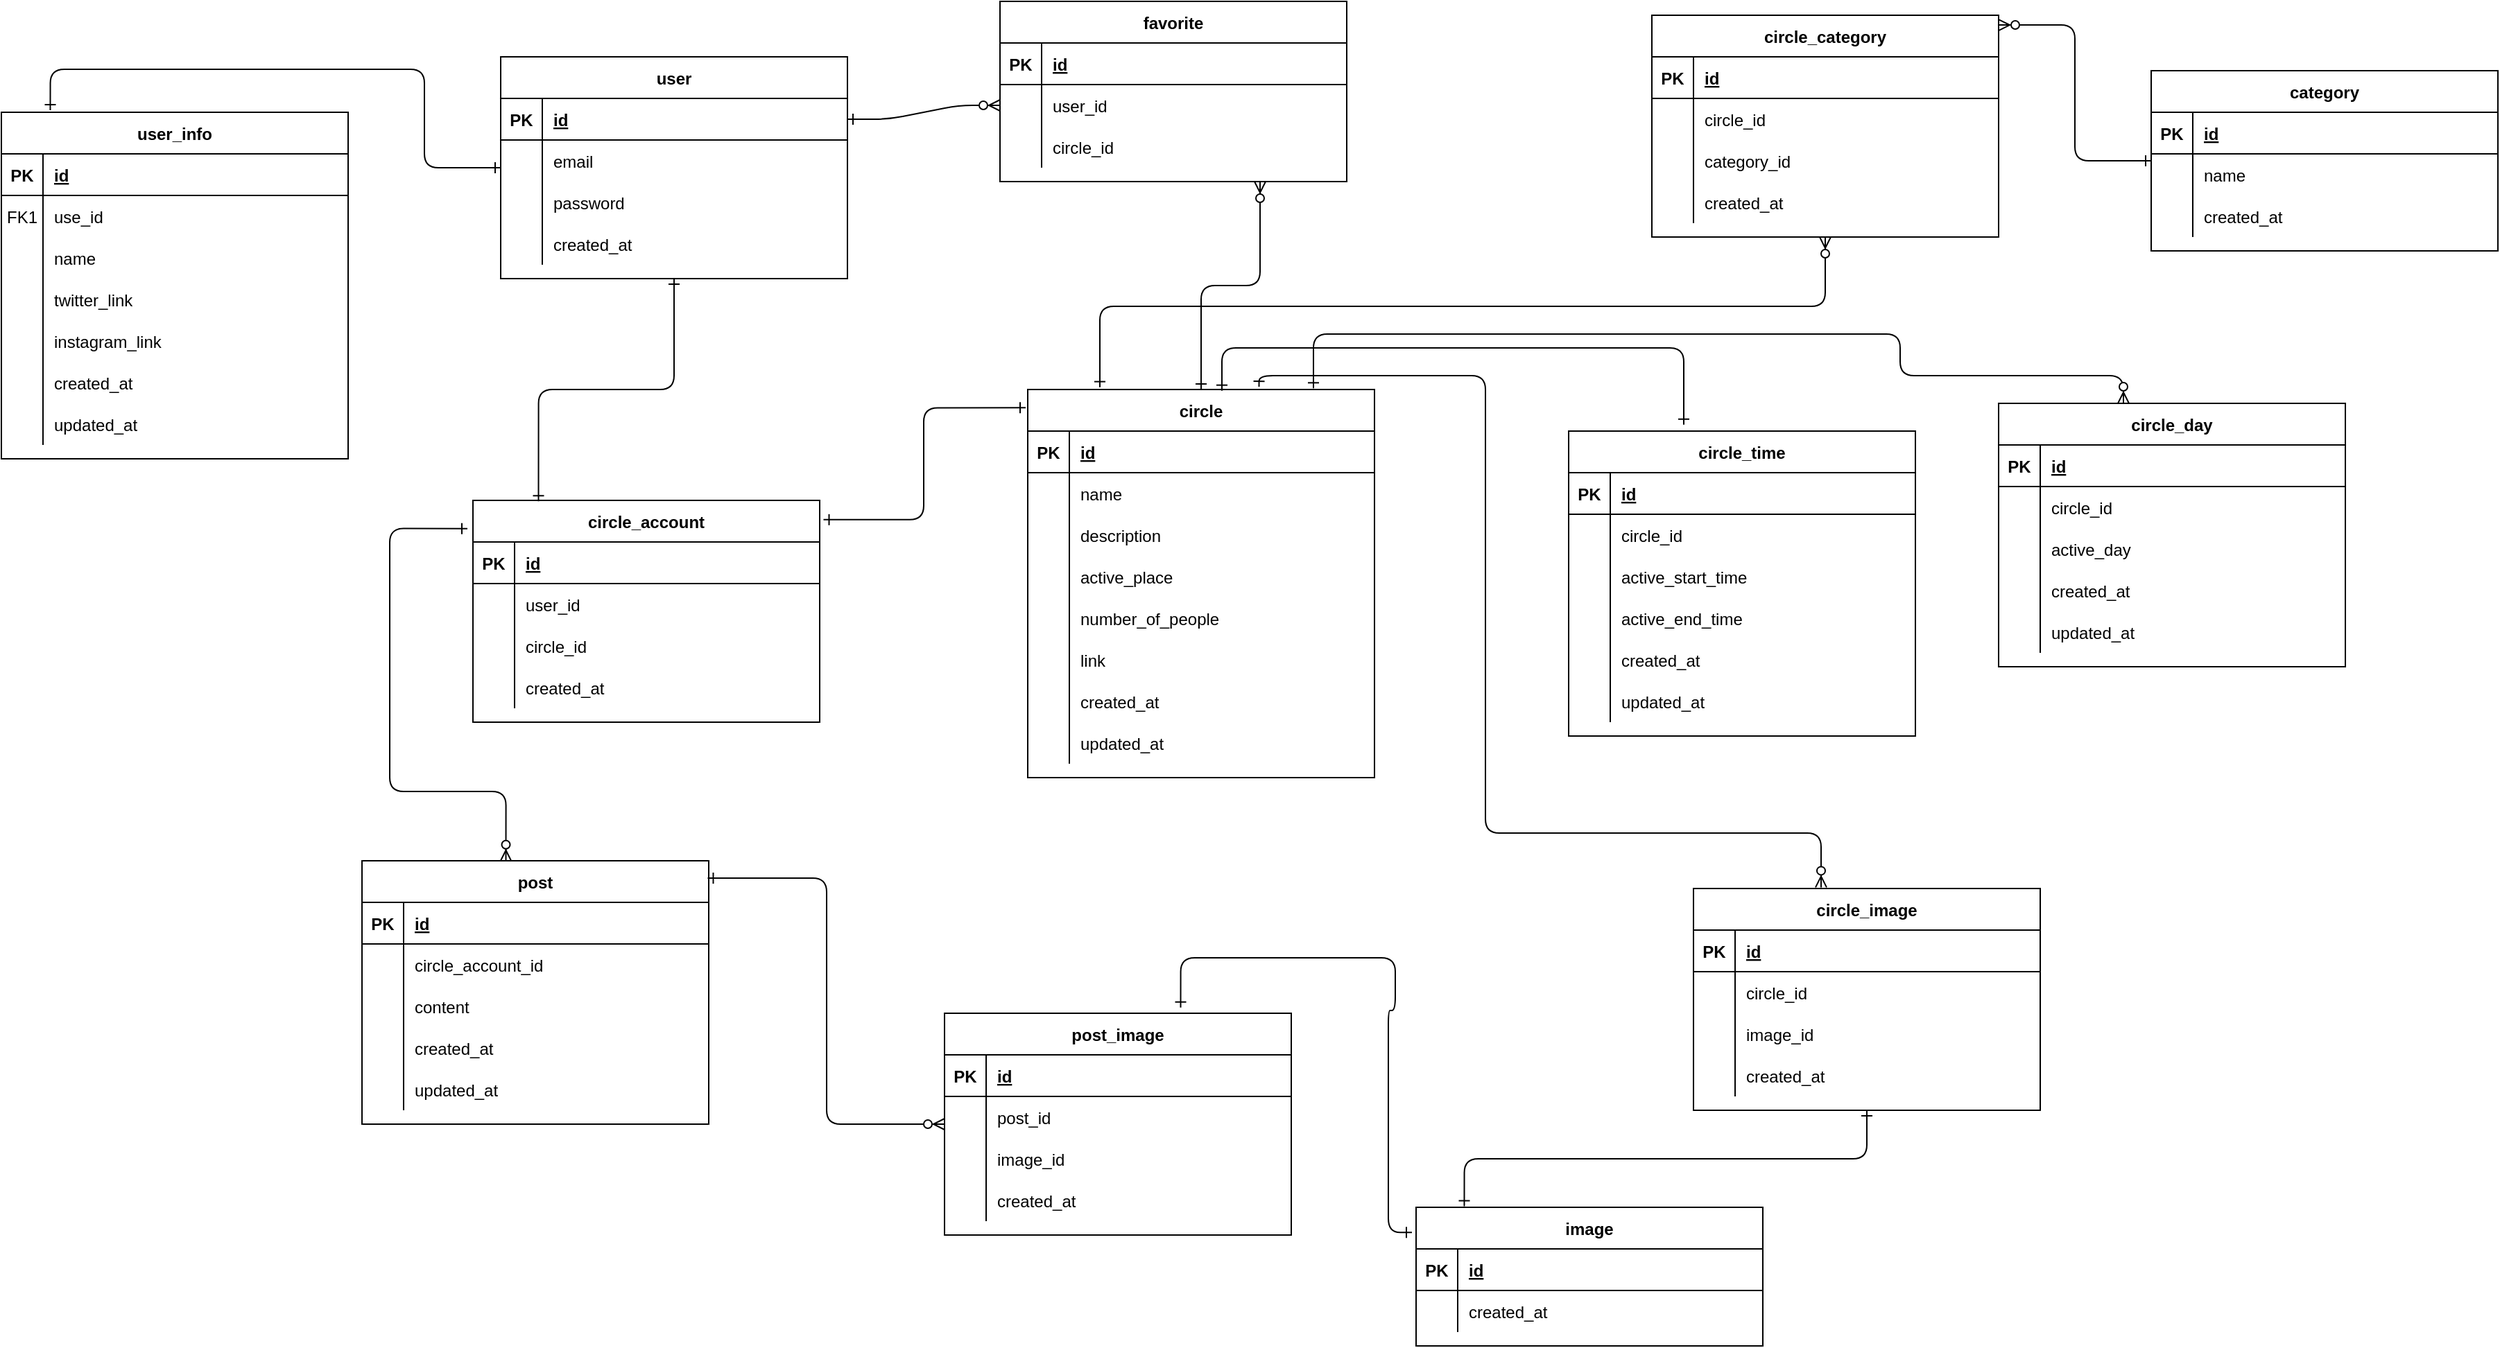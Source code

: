 <mxfile version="17.4.0" type="github">
  <diagram id="R2lEEEUBdFMjLlhIrx00" name="Page-1">
    <mxGraphModel dx="2245" dy="898" grid="1" gridSize="10" guides="1" tooltips="1" connect="1" arrows="1" fold="1" page="1" pageScale="1" pageWidth="850" pageHeight="1100" math="0" shadow="0" extFonts="Permanent Marker^https://fonts.googleapis.com/css?family=Permanent+Marker">
      <root>
        <mxCell id="0" />
        <mxCell id="1" parent="0" />
        <mxCell id="C-vyLk0tnHw3VtMMgP7b-1" value="" style="edgeStyle=entityRelationEdgeStyle;endArrow=ERzeroToMany;startArrow=ERone;endFill=1;startFill=0;" parent="1" source="C-vyLk0tnHw3VtMMgP7b-24" target="C-vyLk0tnHw3VtMMgP7b-6" edge="1">
          <mxGeometry width="100" height="100" relative="1" as="geometry">
            <mxPoint x="340" y="720" as="sourcePoint" />
            <mxPoint x="440" y="620" as="targetPoint" />
          </mxGeometry>
        </mxCell>
        <mxCell id="C-vyLk0tnHw3VtMMgP7b-2" value="favorite" style="shape=table;startSize=30;container=1;collapsible=1;childLayout=tableLayout;fixedRows=1;rowLines=0;fontStyle=1;align=center;resizeLast=1;" parent="1" vertex="1">
          <mxGeometry x="480" y="80" width="250" height="130" as="geometry" />
        </mxCell>
        <mxCell id="C-vyLk0tnHw3VtMMgP7b-3" value="" style="shape=partialRectangle;collapsible=0;dropTarget=0;pointerEvents=0;fillColor=none;points=[[0,0.5],[1,0.5]];portConstraint=eastwest;top=0;left=0;right=0;bottom=1;" parent="C-vyLk0tnHw3VtMMgP7b-2" vertex="1">
          <mxGeometry y="30" width="250" height="30" as="geometry" />
        </mxCell>
        <mxCell id="C-vyLk0tnHw3VtMMgP7b-4" value="PK" style="shape=partialRectangle;overflow=hidden;connectable=0;fillColor=none;top=0;left=0;bottom=0;right=0;fontStyle=1;" parent="C-vyLk0tnHw3VtMMgP7b-3" vertex="1">
          <mxGeometry width="30" height="30" as="geometry">
            <mxRectangle width="30" height="30" as="alternateBounds" />
          </mxGeometry>
        </mxCell>
        <mxCell id="C-vyLk0tnHw3VtMMgP7b-5" value="id" style="shape=partialRectangle;overflow=hidden;connectable=0;fillColor=none;top=0;left=0;bottom=0;right=0;align=left;spacingLeft=6;fontStyle=5;" parent="C-vyLk0tnHw3VtMMgP7b-3" vertex="1">
          <mxGeometry x="30" width="220" height="30" as="geometry">
            <mxRectangle width="220" height="30" as="alternateBounds" />
          </mxGeometry>
        </mxCell>
        <mxCell id="C-vyLk0tnHw3VtMMgP7b-6" value="" style="shape=partialRectangle;collapsible=0;dropTarget=0;pointerEvents=0;fillColor=none;points=[[0,0.5],[1,0.5]];portConstraint=eastwest;top=0;left=0;right=0;bottom=0;" parent="C-vyLk0tnHw3VtMMgP7b-2" vertex="1">
          <mxGeometry y="60" width="250" height="30" as="geometry" />
        </mxCell>
        <mxCell id="C-vyLk0tnHw3VtMMgP7b-7" value="" style="shape=partialRectangle;overflow=hidden;connectable=0;fillColor=none;top=0;left=0;bottom=0;right=0;" parent="C-vyLk0tnHw3VtMMgP7b-6" vertex="1">
          <mxGeometry width="30" height="30" as="geometry">
            <mxRectangle width="30" height="30" as="alternateBounds" />
          </mxGeometry>
        </mxCell>
        <mxCell id="C-vyLk0tnHw3VtMMgP7b-8" value="user_id" style="shape=partialRectangle;overflow=hidden;connectable=0;fillColor=none;top=0;left=0;bottom=0;right=0;align=left;spacingLeft=6;" parent="C-vyLk0tnHw3VtMMgP7b-6" vertex="1">
          <mxGeometry x="30" width="220" height="30" as="geometry">
            <mxRectangle width="220" height="30" as="alternateBounds" />
          </mxGeometry>
        </mxCell>
        <mxCell id="C-vyLk0tnHw3VtMMgP7b-9" value="" style="shape=partialRectangle;collapsible=0;dropTarget=0;pointerEvents=0;fillColor=none;points=[[0,0.5],[1,0.5]];portConstraint=eastwest;top=0;left=0;right=0;bottom=0;" parent="C-vyLk0tnHw3VtMMgP7b-2" vertex="1">
          <mxGeometry y="90" width="250" height="30" as="geometry" />
        </mxCell>
        <mxCell id="C-vyLk0tnHw3VtMMgP7b-10" value="" style="shape=partialRectangle;overflow=hidden;connectable=0;fillColor=none;top=0;left=0;bottom=0;right=0;" parent="C-vyLk0tnHw3VtMMgP7b-9" vertex="1">
          <mxGeometry width="30" height="30" as="geometry">
            <mxRectangle width="30" height="30" as="alternateBounds" />
          </mxGeometry>
        </mxCell>
        <mxCell id="C-vyLk0tnHw3VtMMgP7b-11" value="circle_id" style="shape=partialRectangle;overflow=hidden;connectable=0;fillColor=none;top=0;left=0;bottom=0;right=0;align=left;spacingLeft=6;" parent="C-vyLk0tnHw3VtMMgP7b-9" vertex="1">
          <mxGeometry x="30" width="220" height="30" as="geometry">
            <mxRectangle width="220" height="30" as="alternateBounds" />
          </mxGeometry>
        </mxCell>
        <mxCell id="C-vyLk0tnHw3VtMMgP7b-23" value="user" style="shape=table;startSize=30;container=1;collapsible=1;childLayout=tableLayout;fixedRows=1;rowLines=0;fontStyle=1;align=center;resizeLast=1;" parent="1" vertex="1">
          <mxGeometry x="120" y="120" width="250" height="160" as="geometry" />
        </mxCell>
        <mxCell id="C-vyLk0tnHw3VtMMgP7b-24" value="" style="shape=partialRectangle;collapsible=0;dropTarget=0;pointerEvents=0;fillColor=none;points=[[0,0.5],[1,0.5]];portConstraint=eastwest;top=0;left=0;right=0;bottom=1;" parent="C-vyLk0tnHw3VtMMgP7b-23" vertex="1">
          <mxGeometry y="30" width="250" height="30" as="geometry" />
        </mxCell>
        <mxCell id="C-vyLk0tnHw3VtMMgP7b-25" value="PK" style="shape=partialRectangle;overflow=hidden;connectable=0;fillColor=none;top=0;left=0;bottom=0;right=0;fontStyle=1;" parent="C-vyLk0tnHw3VtMMgP7b-24" vertex="1">
          <mxGeometry width="30" height="30" as="geometry">
            <mxRectangle width="30" height="30" as="alternateBounds" />
          </mxGeometry>
        </mxCell>
        <mxCell id="C-vyLk0tnHw3VtMMgP7b-26" value="id" style="shape=partialRectangle;overflow=hidden;connectable=0;fillColor=none;top=0;left=0;bottom=0;right=0;align=left;spacingLeft=6;fontStyle=5;" parent="C-vyLk0tnHw3VtMMgP7b-24" vertex="1">
          <mxGeometry x="30" width="220" height="30" as="geometry">
            <mxRectangle width="220" height="30" as="alternateBounds" />
          </mxGeometry>
        </mxCell>
        <mxCell id="C-vyLk0tnHw3VtMMgP7b-27" value="" style="shape=partialRectangle;collapsible=0;dropTarget=0;pointerEvents=0;fillColor=none;points=[[0,0.5],[1,0.5]];portConstraint=eastwest;top=0;left=0;right=0;bottom=0;" parent="C-vyLk0tnHw3VtMMgP7b-23" vertex="1">
          <mxGeometry y="60" width="250" height="30" as="geometry" />
        </mxCell>
        <mxCell id="C-vyLk0tnHw3VtMMgP7b-28" value="" style="shape=partialRectangle;overflow=hidden;connectable=0;fillColor=none;top=0;left=0;bottom=0;right=0;" parent="C-vyLk0tnHw3VtMMgP7b-27" vertex="1">
          <mxGeometry width="30" height="30" as="geometry">
            <mxRectangle width="30" height="30" as="alternateBounds" />
          </mxGeometry>
        </mxCell>
        <mxCell id="C-vyLk0tnHw3VtMMgP7b-29" value="email" style="shape=partialRectangle;overflow=hidden;connectable=0;fillColor=none;top=0;left=0;bottom=0;right=0;align=left;spacingLeft=6;" parent="C-vyLk0tnHw3VtMMgP7b-27" vertex="1">
          <mxGeometry x="30" width="220" height="30" as="geometry">
            <mxRectangle width="220" height="30" as="alternateBounds" />
          </mxGeometry>
        </mxCell>
        <mxCell id="6FlEgVxSgksYPIEZWojs-1" value="" style="shape=partialRectangle;collapsible=0;dropTarget=0;pointerEvents=0;fillColor=none;points=[[0,0.5],[1,0.5]];portConstraint=eastwest;top=0;left=0;right=0;bottom=0;" parent="C-vyLk0tnHw3VtMMgP7b-23" vertex="1">
          <mxGeometry y="90" width="250" height="30" as="geometry" />
        </mxCell>
        <mxCell id="6FlEgVxSgksYPIEZWojs-2" value="" style="shape=partialRectangle;overflow=hidden;connectable=0;fillColor=none;top=0;left=0;bottom=0;right=0;" parent="6FlEgVxSgksYPIEZWojs-1" vertex="1">
          <mxGeometry width="30" height="30" as="geometry">
            <mxRectangle width="30" height="30" as="alternateBounds" />
          </mxGeometry>
        </mxCell>
        <mxCell id="6FlEgVxSgksYPIEZWojs-3" value="password" style="shape=partialRectangle;overflow=hidden;connectable=0;fillColor=none;top=0;left=0;bottom=0;right=0;align=left;spacingLeft=6;" parent="6FlEgVxSgksYPIEZWojs-1" vertex="1">
          <mxGeometry x="30" width="220" height="30" as="geometry">
            <mxRectangle width="220" height="30" as="alternateBounds" />
          </mxGeometry>
        </mxCell>
        <mxCell id="6FlEgVxSgksYPIEZWojs-4" value="" style="shape=partialRectangle;collapsible=0;dropTarget=0;pointerEvents=0;fillColor=none;points=[[0,0.5],[1,0.5]];portConstraint=eastwest;top=0;left=0;right=0;bottom=0;" parent="C-vyLk0tnHw3VtMMgP7b-23" vertex="1">
          <mxGeometry y="120" width="250" height="30" as="geometry" />
        </mxCell>
        <mxCell id="6FlEgVxSgksYPIEZWojs-5" value="" style="shape=partialRectangle;overflow=hidden;connectable=0;fillColor=none;top=0;left=0;bottom=0;right=0;" parent="6FlEgVxSgksYPIEZWojs-4" vertex="1">
          <mxGeometry width="30" height="30" as="geometry">
            <mxRectangle width="30" height="30" as="alternateBounds" />
          </mxGeometry>
        </mxCell>
        <mxCell id="6FlEgVxSgksYPIEZWojs-6" value="created_at" style="shape=partialRectangle;overflow=hidden;connectable=0;fillColor=none;top=0;left=0;bottom=0;right=0;align=left;spacingLeft=6;" parent="6FlEgVxSgksYPIEZWojs-4" vertex="1">
          <mxGeometry x="30" width="220" height="30" as="geometry">
            <mxRectangle width="220" height="30" as="alternateBounds" />
          </mxGeometry>
        </mxCell>
        <mxCell id="6FlEgVxSgksYPIEZWojs-10" value="user_info" style="shape=table;startSize=30;container=1;collapsible=1;childLayout=tableLayout;fixedRows=1;rowLines=0;fontStyle=1;align=center;resizeLast=1;" parent="1" vertex="1">
          <mxGeometry x="-240" y="160" width="250" height="250" as="geometry" />
        </mxCell>
        <mxCell id="6FlEgVxSgksYPIEZWojs-11" value="" style="shape=partialRectangle;collapsible=0;dropTarget=0;pointerEvents=0;fillColor=none;points=[[0,0.5],[1,0.5]];portConstraint=eastwest;top=0;left=0;right=0;bottom=1;" parent="6FlEgVxSgksYPIEZWojs-10" vertex="1">
          <mxGeometry y="30" width="250" height="30" as="geometry" />
        </mxCell>
        <mxCell id="6FlEgVxSgksYPIEZWojs-12" value="PK" style="shape=partialRectangle;overflow=hidden;connectable=0;fillColor=none;top=0;left=0;bottom=0;right=0;fontStyle=1;" parent="6FlEgVxSgksYPIEZWojs-11" vertex="1">
          <mxGeometry width="30" height="30" as="geometry">
            <mxRectangle width="30" height="30" as="alternateBounds" />
          </mxGeometry>
        </mxCell>
        <mxCell id="6FlEgVxSgksYPIEZWojs-13" value="id" style="shape=partialRectangle;overflow=hidden;connectable=0;fillColor=none;top=0;left=0;bottom=0;right=0;align=left;spacingLeft=6;fontStyle=5;" parent="6FlEgVxSgksYPIEZWojs-11" vertex="1">
          <mxGeometry x="30" width="220" height="30" as="geometry">
            <mxRectangle width="220" height="30" as="alternateBounds" />
          </mxGeometry>
        </mxCell>
        <mxCell id="6FlEgVxSgksYPIEZWojs-14" value="" style="shape=partialRectangle;collapsible=0;dropTarget=0;pointerEvents=0;fillColor=none;points=[[0,0.5],[1,0.5]];portConstraint=eastwest;top=0;left=0;right=0;bottom=0;" parent="6FlEgVxSgksYPIEZWojs-10" vertex="1">
          <mxGeometry y="60" width="250" height="30" as="geometry" />
        </mxCell>
        <mxCell id="6FlEgVxSgksYPIEZWojs-15" value="FK1" style="shape=partialRectangle;overflow=hidden;connectable=0;fillColor=none;top=0;left=0;bottom=0;right=0;" parent="6FlEgVxSgksYPIEZWojs-14" vertex="1">
          <mxGeometry width="30" height="30" as="geometry">
            <mxRectangle width="30" height="30" as="alternateBounds" />
          </mxGeometry>
        </mxCell>
        <mxCell id="6FlEgVxSgksYPIEZWojs-16" value="use_id" style="shape=partialRectangle;overflow=hidden;connectable=0;fillColor=none;top=0;left=0;bottom=0;right=0;align=left;spacingLeft=6;" parent="6FlEgVxSgksYPIEZWojs-14" vertex="1">
          <mxGeometry x="30" width="220" height="30" as="geometry">
            <mxRectangle width="220" height="30" as="alternateBounds" />
          </mxGeometry>
        </mxCell>
        <mxCell id="6FlEgVxSgksYPIEZWojs-30" value="" style="shape=partialRectangle;collapsible=0;dropTarget=0;pointerEvents=0;fillColor=none;points=[[0,0.5],[1,0.5]];portConstraint=eastwest;top=0;left=0;right=0;bottom=0;" parent="6FlEgVxSgksYPIEZWojs-10" vertex="1">
          <mxGeometry y="90" width="250" height="30" as="geometry" />
        </mxCell>
        <mxCell id="6FlEgVxSgksYPIEZWojs-31" value="" style="shape=partialRectangle;overflow=hidden;connectable=0;fillColor=none;top=0;left=0;bottom=0;right=0;" parent="6FlEgVxSgksYPIEZWojs-30" vertex="1">
          <mxGeometry width="30" height="30" as="geometry">
            <mxRectangle width="30" height="30" as="alternateBounds" />
          </mxGeometry>
        </mxCell>
        <mxCell id="6FlEgVxSgksYPIEZWojs-32" value="name" style="shape=partialRectangle;overflow=hidden;connectable=0;fillColor=none;top=0;left=0;bottom=0;right=0;align=left;spacingLeft=6;" parent="6FlEgVxSgksYPIEZWojs-30" vertex="1">
          <mxGeometry x="30" width="220" height="30" as="geometry">
            <mxRectangle width="220" height="30" as="alternateBounds" />
          </mxGeometry>
        </mxCell>
        <mxCell id="6FlEgVxSgksYPIEZWojs-17" value="" style="shape=partialRectangle;collapsible=0;dropTarget=0;pointerEvents=0;fillColor=none;points=[[0,0.5],[1,0.5]];portConstraint=eastwest;top=0;left=0;right=0;bottom=0;" parent="6FlEgVxSgksYPIEZWojs-10" vertex="1">
          <mxGeometry y="120" width="250" height="30" as="geometry" />
        </mxCell>
        <mxCell id="6FlEgVxSgksYPIEZWojs-18" value="" style="shape=partialRectangle;overflow=hidden;connectable=0;fillColor=none;top=0;left=0;bottom=0;right=0;" parent="6FlEgVxSgksYPIEZWojs-17" vertex="1">
          <mxGeometry width="30" height="30" as="geometry">
            <mxRectangle width="30" height="30" as="alternateBounds" />
          </mxGeometry>
        </mxCell>
        <mxCell id="6FlEgVxSgksYPIEZWojs-19" value="twitter_link" style="shape=partialRectangle;overflow=hidden;connectable=0;fillColor=none;top=0;left=0;bottom=0;right=0;align=left;spacingLeft=6;" parent="6FlEgVxSgksYPIEZWojs-17" vertex="1">
          <mxGeometry x="30" width="220" height="30" as="geometry">
            <mxRectangle width="220" height="30" as="alternateBounds" />
          </mxGeometry>
        </mxCell>
        <mxCell id="6FlEgVxSgksYPIEZWojs-20" value="" style="shape=partialRectangle;collapsible=0;dropTarget=0;pointerEvents=0;fillColor=none;points=[[0,0.5],[1,0.5]];portConstraint=eastwest;top=0;left=0;right=0;bottom=0;" parent="6FlEgVxSgksYPIEZWojs-10" vertex="1">
          <mxGeometry y="150" width="250" height="30" as="geometry" />
        </mxCell>
        <mxCell id="6FlEgVxSgksYPIEZWojs-21" value="" style="shape=partialRectangle;overflow=hidden;connectable=0;fillColor=none;top=0;left=0;bottom=0;right=0;" parent="6FlEgVxSgksYPIEZWojs-20" vertex="1">
          <mxGeometry width="30" height="30" as="geometry">
            <mxRectangle width="30" height="30" as="alternateBounds" />
          </mxGeometry>
        </mxCell>
        <mxCell id="6FlEgVxSgksYPIEZWojs-22" value="instagram_link" style="shape=partialRectangle;overflow=hidden;connectable=0;fillColor=none;top=0;left=0;bottom=0;right=0;align=left;spacingLeft=6;" parent="6FlEgVxSgksYPIEZWojs-20" vertex="1">
          <mxGeometry x="30" width="220" height="30" as="geometry">
            <mxRectangle width="220" height="30" as="alternateBounds" />
          </mxGeometry>
        </mxCell>
        <mxCell id="6FlEgVxSgksYPIEZWojs-23" value="" style="shape=partialRectangle;collapsible=0;dropTarget=0;pointerEvents=0;fillColor=none;points=[[0,0.5],[1,0.5]];portConstraint=eastwest;top=0;left=0;right=0;bottom=0;" parent="6FlEgVxSgksYPIEZWojs-10" vertex="1">
          <mxGeometry y="180" width="250" height="30" as="geometry" />
        </mxCell>
        <mxCell id="6FlEgVxSgksYPIEZWojs-24" value="" style="shape=partialRectangle;overflow=hidden;connectable=0;fillColor=none;top=0;left=0;bottom=0;right=0;" parent="6FlEgVxSgksYPIEZWojs-23" vertex="1">
          <mxGeometry width="30" height="30" as="geometry">
            <mxRectangle width="30" height="30" as="alternateBounds" />
          </mxGeometry>
        </mxCell>
        <mxCell id="6FlEgVxSgksYPIEZWojs-25" value="created_at" style="shape=partialRectangle;overflow=hidden;connectable=0;fillColor=none;top=0;left=0;bottom=0;right=0;align=left;spacingLeft=6;" parent="6FlEgVxSgksYPIEZWojs-23" vertex="1">
          <mxGeometry x="30" width="220" height="30" as="geometry">
            <mxRectangle width="220" height="30" as="alternateBounds" />
          </mxGeometry>
        </mxCell>
        <mxCell id="6FlEgVxSgksYPIEZWojs-26" value="" style="shape=partialRectangle;collapsible=0;dropTarget=0;pointerEvents=0;fillColor=none;points=[[0,0.5],[1,0.5]];portConstraint=eastwest;top=0;left=0;right=0;bottom=0;" parent="6FlEgVxSgksYPIEZWojs-10" vertex="1">
          <mxGeometry y="210" width="250" height="30" as="geometry" />
        </mxCell>
        <mxCell id="6FlEgVxSgksYPIEZWojs-27" value="" style="shape=partialRectangle;overflow=hidden;connectable=0;fillColor=none;top=0;left=0;bottom=0;right=0;" parent="6FlEgVxSgksYPIEZWojs-26" vertex="1">
          <mxGeometry width="30" height="30" as="geometry">
            <mxRectangle width="30" height="30" as="alternateBounds" />
          </mxGeometry>
        </mxCell>
        <mxCell id="6FlEgVxSgksYPIEZWojs-28" value="updated_at" style="shape=partialRectangle;overflow=hidden;connectable=0;fillColor=none;top=0;left=0;bottom=0;right=0;align=left;spacingLeft=6;" parent="6FlEgVxSgksYPIEZWojs-26" vertex="1">
          <mxGeometry x="30" width="220" height="30" as="geometry">
            <mxRectangle width="220" height="30" as="alternateBounds" />
          </mxGeometry>
        </mxCell>
        <mxCell id="6FlEgVxSgksYPIEZWojs-29" value="" style="endArrow=ERone;startArrow=ERone;endFill=0;startFill=0;entryX=0.141;entryY=-0.006;entryDx=0;entryDy=0;entryPerimeter=0;edgeStyle=orthogonalEdgeStyle;" parent="1" source="C-vyLk0tnHw3VtMMgP7b-23" target="6FlEgVxSgksYPIEZWojs-10" edge="1">
          <mxGeometry width="100" height="100" relative="1" as="geometry">
            <mxPoint x="30" y="270" as="sourcePoint" />
            <mxPoint x="140" y="340" as="targetPoint" />
            <Array as="points">
              <mxPoint x="65" y="200" />
              <mxPoint x="65" y="129" />
            </Array>
          </mxGeometry>
        </mxCell>
        <mxCell id="6FlEgVxSgksYPIEZWojs-33" value="circle" style="shape=table;startSize=30;container=1;collapsible=1;childLayout=tableLayout;fixedRows=1;rowLines=0;fontStyle=1;align=center;resizeLast=1;" parent="1" vertex="1">
          <mxGeometry x="500" y="360" width="250" height="280" as="geometry" />
        </mxCell>
        <mxCell id="6FlEgVxSgksYPIEZWojs-34" value="" style="shape=partialRectangle;collapsible=0;dropTarget=0;pointerEvents=0;fillColor=none;points=[[0,0.5],[1,0.5]];portConstraint=eastwest;top=0;left=0;right=0;bottom=1;" parent="6FlEgVxSgksYPIEZWojs-33" vertex="1">
          <mxGeometry y="30" width="250" height="30" as="geometry" />
        </mxCell>
        <mxCell id="6FlEgVxSgksYPIEZWojs-35" value="PK" style="shape=partialRectangle;overflow=hidden;connectable=0;fillColor=none;top=0;left=0;bottom=0;right=0;fontStyle=1;" parent="6FlEgVxSgksYPIEZWojs-34" vertex="1">
          <mxGeometry width="30" height="30" as="geometry">
            <mxRectangle width="30" height="30" as="alternateBounds" />
          </mxGeometry>
        </mxCell>
        <mxCell id="6FlEgVxSgksYPIEZWojs-36" value="id" style="shape=partialRectangle;overflow=hidden;connectable=0;fillColor=none;top=0;left=0;bottom=0;right=0;align=left;spacingLeft=6;fontStyle=5;" parent="6FlEgVxSgksYPIEZWojs-34" vertex="1">
          <mxGeometry x="30" width="220" height="30" as="geometry">
            <mxRectangle width="220" height="30" as="alternateBounds" />
          </mxGeometry>
        </mxCell>
        <mxCell id="6FlEgVxSgksYPIEZWojs-40" value="" style="shape=partialRectangle;collapsible=0;dropTarget=0;pointerEvents=0;fillColor=none;points=[[0,0.5],[1,0.5]];portConstraint=eastwest;top=0;left=0;right=0;bottom=0;" parent="6FlEgVxSgksYPIEZWojs-33" vertex="1">
          <mxGeometry y="60" width="250" height="30" as="geometry" />
        </mxCell>
        <mxCell id="6FlEgVxSgksYPIEZWojs-41" value="" style="shape=partialRectangle;overflow=hidden;connectable=0;fillColor=none;top=0;left=0;bottom=0;right=0;" parent="6FlEgVxSgksYPIEZWojs-40" vertex="1">
          <mxGeometry width="30" height="30" as="geometry">
            <mxRectangle width="30" height="30" as="alternateBounds" />
          </mxGeometry>
        </mxCell>
        <mxCell id="6FlEgVxSgksYPIEZWojs-42" value="name" style="shape=partialRectangle;overflow=hidden;connectable=0;fillColor=none;top=0;left=0;bottom=0;right=0;align=left;spacingLeft=6;" parent="6FlEgVxSgksYPIEZWojs-40" vertex="1">
          <mxGeometry x="30" width="220" height="30" as="geometry">
            <mxRectangle width="220" height="30" as="alternateBounds" />
          </mxGeometry>
        </mxCell>
        <mxCell id="6FlEgVxSgksYPIEZWojs-44" value="" style="shape=partialRectangle;collapsible=0;dropTarget=0;pointerEvents=0;fillColor=none;points=[[0,0.5],[1,0.5]];portConstraint=eastwest;top=0;left=0;right=0;bottom=0;" parent="6FlEgVxSgksYPIEZWojs-33" vertex="1">
          <mxGeometry y="90" width="250" height="30" as="geometry" />
        </mxCell>
        <mxCell id="6FlEgVxSgksYPIEZWojs-45" value="" style="shape=partialRectangle;overflow=hidden;connectable=0;fillColor=none;top=0;left=0;bottom=0;right=0;" parent="6FlEgVxSgksYPIEZWojs-44" vertex="1">
          <mxGeometry width="30" height="30" as="geometry">
            <mxRectangle width="30" height="30" as="alternateBounds" />
          </mxGeometry>
        </mxCell>
        <mxCell id="6FlEgVxSgksYPIEZWojs-46" value="description" style="shape=partialRectangle;overflow=hidden;connectable=0;fillColor=none;top=0;left=0;bottom=0;right=0;align=left;spacingLeft=6;" parent="6FlEgVxSgksYPIEZWojs-44" vertex="1">
          <mxGeometry x="30" width="220" height="30" as="geometry">
            <mxRectangle width="220" height="30" as="alternateBounds" />
          </mxGeometry>
        </mxCell>
        <mxCell id="6FlEgVxSgksYPIEZWojs-47" value="" style="shape=partialRectangle;collapsible=0;dropTarget=0;pointerEvents=0;fillColor=none;points=[[0,0.5],[1,0.5]];portConstraint=eastwest;top=0;left=0;right=0;bottom=0;" parent="6FlEgVxSgksYPIEZWojs-33" vertex="1">
          <mxGeometry y="120" width="250" height="30" as="geometry" />
        </mxCell>
        <mxCell id="6FlEgVxSgksYPIEZWojs-48" value="" style="shape=partialRectangle;overflow=hidden;connectable=0;fillColor=none;top=0;left=0;bottom=0;right=0;" parent="6FlEgVxSgksYPIEZWojs-47" vertex="1">
          <mxGeometry width="30" height="30" as="geometry">
            <mxRectangle width="30" height="30" as="alternateBounds" />
          </mxGeometry>
        </mxCell>
        <mxCell id="6FlEgVxSgksYPIEZWojs-49" value="active_place" style="shape=partialRectangle;overflow=hidden;connectable=0;fillColor=none;top=0;left=0;bottom=0;right=0;align=left;spacingLeft=6;" parent="6FlEgVxSgksYPIEZWojs-47" vertex="1">
          <mxGeometry x="30" width="220" height="30" as="geometry">
            <mxRectangle width="220" height="30" as="alternateBounds" />
          </mxGeometry>
        </mxCell>
        <mxCell id="6FlEgVxSgksYPIEZWojs-56" value="" style="shape=partialRectangle;collapsible=0;dropTarget=0;pointerEvents=0;fillColor=none;points=[[0,0.5],[1,0.5]];portConstraint=eastwest;top=0;left=0;right=0;bottom=0;" parent="6FlEgVxSgksYPIEZWojs-33" vertex="1">
          <mxGeometry y="150" width="250" height="30" as="geometry" />
        </mxCell>
        <mxCell id="6FlEgVxSgksYPIEZWojs-57" value="" style="shape=partialRectangle;overflow=hidden;connectable=0;fillColor=none;top=0;left=0;bottom=0;right=0;" parent="6FlEgVxSgksYPIEZWojs-56" vertex="1">
          <mxGeometry width="30" height="30" as="geometry">
            <mxRectangle width="30" height="30" as="alternateBounds" />
          </mxGeometry>
        </mxCell>
        <mxCell id="6FlEgVxSgksYPIEZWojs-58" value="number_of_people" style="shape=partialRectangle;overflow=hidden;connectable=0;fillColor=none;top=0;left=0;bottom=0;right=0;align=left;spacingLeft=6;" parent="6FlEgVxSgksYPIEZWojs-56" vertex="1">
          <mxGeometry x="30" width="220" height="30" as="geometry">
            <mxRectangle width="220" height="30" as="alternateBounds" />
          </mxGeometry>
        </mxCell>
        <mxCell id="6FlEgVxSgksYPIEZWojs-136" value="" style="shape=partialRectangle;collapsible=0;dropTarget=0;pointerEvents=0;fillColor=none;points=[[0,0.5],[1,0.5]];portConstraint=eastwest;top=0;left=0;right=0;bottom=0;" parent="6FlEgVxSgksYPIEZWojs-33" vertex="1">
          <mxGeometry y="180" width="250" height="30" as="geometry" />
        </mxCell>
        <mxCell id="6FlEgVxSgksYPIEZWojs-137" value="" style="shape=partialRectangle;overflow=hidden;connectable=0;fillColor=none;top=0;left=0;bottom=0;right=0;" parent="6FlEgVxSgksYPIEZWojs-136" vertex="1">
          <mxGeometry width="30" height="30" as="geometry">
            <mxRectangle width="30" height="30" as="alternateBounds" />
          </mxGeometry>
        </mxCell>
        <mxCell id="6FlEgVxSgksYPIEZWojs-138" value="link" style="shape=partialRectangle;overflow=hidden;connectable=0;fillColor=none;top=0;left=0;bottom=0;right=0;align=left;spacingLeft=6;" parent="6FlEgVxSgksYPIEZWojs-136" vertex="1">
          <mxGeometry x="30" width="220" height="30" as="geometry">
            <mxRectangle width="220" height="30" as="alternateBounds" />
          </mxGeometry>
        </mxCell>
        <mxCell id="6FlEgVxSgksYPIEZWojs-59" value="" style="shape=partialRectangle;collapsible=0;dropTarget=0;pointerEvents=0;fillColor=none;points=[[0,0.5],[1,0.5]];portConstraint=eastwest;top=0;left=0;right=0;bottom=0;" parent="6FlEgVxSgksYPIEZWojs-33" vertex="1">
          <mxGeometry y="210" width="250" height="30" as="geometry" />
        </mxCell>
        <mxCell id="6FlEgVxSgksYPIEZWojs-60" value="" style="shape=partialRectangle;overflow=hidden;connectable=0;fillColor=none;top=0;left=0;bottom=0;right=0;" parent="6FlEgVxSgksYPIEZWojs-59" vertex="1">
          <mxGeometry width="30" height="30" as="geometry">
            <mxRectangle width="30" height="30" as="alternateBounds" />
          </mxGeometry>
        </mxCell>
        <mxCell id="6FlEgVxSgksYPIEZWojs-61" value="created_at" style="shape=partialRectangle;overflow=hidden;connectable=0;fillColor=none;top=0;left=0;bottom=0;right=0;align=left;spacingLeft=6;" parent="6FlEgVxSgksYPIEZWojs-59" vertex="1">
          <mxGeometry x="30" width="220" height="30" as="geometry">
            <mxRectangle width="220" height="30" as="alternateBounds" />
          </mxGeometry>
        </mxCell>
        <mxCell id="6FlEgVxSgksYPIEZWojs-62" value="" style="shape=partialRectangle;collapsible=0;dropTarget=0;pointerEvents=0;fillColor=none;points=[[0,0.5],[1,0.5]];portConstraint=eastwest;top=0;left=0;right=0;bottom=0;" parent="6FlEgVxSgksYPIEZWojs-33" vertex="1">
          <mxGeometry y="240" width="250" height="30" as="geometry" />
        </mxCell>
        <mxCell id="6FlEgVxSgksYPIEZWojs-63" value="" style="shape=partialRectangle;overflow=hidden;connectable=0;fillColor=none;top=0;left=0;bottom=0;right=0;" parent="6FlEgVxSgksYPIEZWojs-62" vertex="1">
          <mxGeometry width="30" height="30" as="geometry">
            <mxRectangle width="30" height="30" as="alternateBounds" />
          </mxGeometry>
        </mxCell>
        <mxCell id="6FlEgVxSgksYPIEZWojs-64" value="updated_at" style="shape=partialRectangle;overflow=hidden;connectable=0;fillColor=none;top=0;left=0;bottom=0;right=0;align=left;spacingLeft=6;" parent="6FlEgVxSgksYPIEZWojs-62" vertex="1">
          <mxGeometry x="30" width="220" height="30" as="geometry">
            <mxRectangle width="220" height="30" as="alternateBounds" />
          </mxGeometry>
        </mxCell>
        <mxCell id="6FlEgVxSgksYPIEZWojs-43" value="" style="endArrow=ERzeroToMany;startArrow=ERone;endFill=1;startFill=0;exitX=0.5;exitY=0;exitDx=0;exitDy=0;entryX=0.75;entryY=1;entryDx=0;entryDy=0;edgeStyle=orthogonalEdgeStyle;" parent="1" source="6FlEgVxSgksYPIEZWojs-33" target="C-vyLk0tnHw3VtMMgP7b-2" edge="1">
          <mxGeometry width="100" height="100" relative="1" as="geometry">
            <mxPoint x="660" y="280" as="sourcePoint" />
            <mxPoint x="740" y="310" as="targetPoint" />
          </mxGeometry>
        </mxCell>
        <mxCell id="6FlEgVxSgksYPIEZWojs-65" value="circle_image" style="shape=table;startSize=30;container=1;collapsible=1;childLayout=tableLayout;fixedRows=1;rowLines=0;fontStyle=1;align=center;resizeLast=1;" parent="1" vertex="1">
          <mxGeometry x="980" y="720" width="250" height="160" as="geometry" />
        </mxCell>
        <mxCell id="6FlEgVxSgksYPIEZWojs-66" value="" style="shape=partialRectangle;collapsible=0;dropTarget=0;pointerEvents=0;fillColor=none;points=[[0,0.5],[1,0.5]];portConstraint=eastwest;top=0;left=0;right=0;bottom=1;" parent="6FlEgVxSgksYPIEZWojs-65" vertex="1">
          <mxGeometry y="30" width="250" height="30" as="geometry" />
        </mxCell>
        <mxCell id="6FlEgVxSgksYPIEZWojs-67" value="PK" style="shape=partialRectangle;overflow=hidden;connectable=0;fillColor=none;top=0;left=0;bottom=0;right=0;fontStyle=1;" parent="6FlEgVxSgksYPIEZWojs-66" vertex="1">
          <mxGeometry width="30" height="30" as="geometry">
            <mxRectangle width="30" height="30" as="alternateBounds" />
          </mxGeometry>
        </mxCell>
        <mxCell id="6FlEgVxSgksYPIEZWojs-68" value="id" style="shape=partialRectangle;overflow=hidden;connectable=0;fillColor=none;top=0;left=0;bottom=0;right=0;align=left;spacingLeft=6;fontStyle=5;" parent="6FlEgVxSgksYPIEZWojs-66" vertex="1">
          <mxGeometry x="30" width="220" height="30" as="geometry">
            <mxRectangle width="220" height="30" as="alternateBounds" />
          </mxGeometry>
        </mxCell>
        <mxCell id="6FlEgVxSgksYPIEZWojs-69" value="" style="shape=partialRectangle;collapsible=0;dropTarget=0;pointerEvents=0;fillColor=none;points=[[0,0.5],[1,0.5]];portConstraint=eastwest;top=0;left=0;right=0;bottom=0;" parent="6FlEgVxSgksYPIEZWojs-65" vertex="1">
          <mxGeometry y="60" width="250" height="30" as="geometry" />
        </mxCell>
        <mxCell id="6FlEgVxSgksYPIEZWojs-70" value="" style="shape=partialRectangle;overflow=hidden;connectable=0;fillColor=none;top=0;left=0;bottom=0;right=0;" parent="6FlEgVxSgksYPIEZWojs-69" vertex="1">
          <mxGeometry width="30" height="30" as="geometry">
            <mxRectangle width="30" height="30" as="alternateBounds" />
          </mxGeometry>
        </mxCell>
        <mxCell id="6FlEgVxSgksYPIEZWojs-71" value="circle_id" style="shape=partialRectangle;overflow=hidden;connectable=0;fillColor=none;top=0;left=0;bottom=0;right=0;align=left;spacingLeft=6;" parent="6FlEgVxSgksYPIEZWojs-69" vertex="1">
          <mxGeometry x="30" width="220" height="30" as="geometry">
            <mxRectangle width="220" height="30" as="alternateBounds" />
          </mxGeometry>
        </mxCell>
        <mxCell id="6FlEgVxSgksYPIEZWojs-72" value="" style="shape=partialRectangle;collapsible=0;dropTarget=0;pointerEvents=0;fillColor=none;points=[[0,0.5],[1,0.5]];portConstraint=eastwest;top=0;left=0;right=0;bottom=0;" parent="6FlEgVxSgksYPIEZWojs-65" vertex="1">
          <mxGeometry y="90" width="250" height="30" as="geometry" />
        </mxCell>
        <mxCell id="6FlEgVxSgksYPIEZWojs-73" value="" style="shape=partialRectangle;overflow=hidden;connectable=0;fillColor=none;top=0;left=0;bottom=0;right=0;" parent="6FlEgVxSgksYPIEZWojs-72" vertex="1">
          <mxGeometry width="30" height="30" as="geometry">
            <mxRectangle width="30" height="30" as="alternateBounds" />
          </mxGeometry>
        </mxCell>
        <mxCell id="6FlEgVxSgksYPIEZWojs-74" value="image_id" style="shape=partialRectangle;overflow=hidden;connectable=0;fillColor=none;top=0;left=0;bottom=0;right=0;align=left;spacingLeft=6;" parent="6FlEgVxSgksYPIEZWojs-72" vertex="1">
          <mxGeometry x="30" width="220" height="30" as="geometry">
            <mxRectangle width="220" height="30" as="alternateBounds" />
          </mxGeometry>
        </mxCell>
        <mxCell id="6FlEgVxSgksYPIEZWojs-90" value="" style="shape=partialRectangle;collapsible=0;dropTarget=0;pointerEvents=0;fillColor=none;points=[[0,0.5],[1,0.5]];portConstraint=eastwest;top=0;left=0;right=0;bottom=0;" parent="6FlEgVxSgksYPIEZWojs-65" vertex="1">
          <mxGeometry y="120" width="250" height="30" as="geometry" />
        </mxCell>
        <mxCell id="6FlEgVxSgksYPIEZWojs-91" value="" style="shape=partialRectangle;overflow=hidden;connectable=0;fillColor=none;top=0;left=0;bottom=0;right=0;" parent="6FlEgVxSgksYPIEZWojs-90" vertex="1">
          <mxGeometry width="30" height="30" as="geometry">
            <mxRectangle width="30" height="30" as="alternateBounds" />
          </mxGeometry>
        </mxCell>
        <mxCell id="6FlEgVxSgksYPIEZWojs-92" value="created_at" style="shape=partialRectangle;overflow=hidden;connectable=0;fillColor=none;top=0;left=0;bottom=0;right=0;align=left;spacingLeft=6;" parent="6FlEgVxSgksYPIEZWojs-90" vertex="1">
          <mxGeometry x="30" width="220" height="30" as="geometry">
            <mxRectangle width="220" height="30" as="alternateBounds" />
          </mxGeometry>
        </mxCell>
        <mxCell id="6FlEgVxSgksYPIEZWojs-93" value="image" style="shape=table;startSize=30;container=1;collapsible=1;childLayout=tableLayout;fixedRows=1;rowLines=0;fontStyle=1;align=center;resizeLast=1;" parent="1" vertex="1">
          <mxGeometry x="780" y="950" width="250" height="100" as="geometry" />
        </mxCell>
        <mxCell id="6FlEgVxSgksYPIEZWojs-94" value="" style="shape=partialRectangle;collapsible=0;dropTarget=0;pointerEvents=0;fillColor=none;points=[[0,0.5],[1,0.5]];portConstraint=eastwest;top=0;left=0;right=0;bottom=1;" parent="6FlEgVxSgksYPIEZWojs-93" vertex="1">
          <mxGeometry y="30" width="250" height="30" as="geometry" />
        </mxCell>
        <mxCell id="6FlEgVxSgksYPIEZWojs-95" value="PK" style="shape=partialRectangle;overflow=hidden;connectable=0;fillColor=none;top=0;left=0;bottom=0;right=0;fontStyle=1;" parent="6FlEgVxSgksYPIEZWojs-94" vertex="1">
          <mxGeometry width="30" height="30" as="geometry">
            <mxRectangle width="30" height="30" as="alternateBounds" />
          </mxGeometry>
        </mxCell>
        <mxCell id="6FlEgVxSgksYPIEZWojs-96" value="id" style="shape=partialRectangle;overflow=hidden;connectable=0;fillColor=none;top=0;left=0;bottom=0;right=0;align=left;spacingLeft=6;fontStyle=5;" parent="6FlEgVxSgksYPIEZWojs-94" vertex="1">
          <mxGeometry x="30" width="220" height="30" as="geometry">
            <mxRectangle width="220" height="30" as="alternateBounds" />
          </mxGeometry>
        </mxCell>
        <mxCell id="6FlEgVxSgksYPIEZWojs-103" value="" style="shape=partialRectangle;collapsible=0;dropTarget=0;pointerEvents=0;fillColor=none;points=[[0,0.5],[1,0.5]];portConstraint=eastwest;top=0;left=0;right=0;bottom=0;" parent="6FlEgVxSgksYPIEZWojs-93" vertex="1">
          <mxGeometry y="60" width="250" height="30" as="geometry" />
        </mxCell>
        <mxCell id="6FlEgVxSgksYPIEZWojs-104" value="" style="shape=partialRectangle;overflow=hidden;connectable=0;fillColor=none;top=0;left=0;bottom=0;right=0;" parent="6FlEgVxSgksYPIEZWojs-103" vertex="1">
          <mxGeometry width="30" height="30" as="geometry">
            <mxRectangle width="30" height="30" as="alternateBounds" />
          </mxGeometry>
        </mxCell>
        <mxCell id="6FlEgVxSgksYPIEZWojs-105" value="created_at" style="shape=partialRectangle;overflow=hidden;connectable=0;fillColor=none;top=0;left=0;bottom=0;right=0;align=left;spacingLeft=6;" parent="6FlEgVxSgksYPIEZWojs-103" vertex="1">
          <mxGeometry x="30" width="220" height="30" as="geometry">
            <mxRectangle width="220" height="30" as="alternateBounds" />
          </mxGeometry>
        </mxCell>
        <mxCell id="6FlEgVxSgksYPIEZWojs-106" value="" style="endArrow=ERzeroToMany;startArrow=ERone;endFill=1;startFill=0;exitX=0.667;exitY=-0.007;exitDx=0;exitDy=0;entryX=0.368;entryY=-0.005;entryDx=0;entryDy=0;exitPerimeter=0;entryPerimeter=0;edgeStyle=orthogonalEdgeStyle;" parent="1" source="6FlEgVxSgksYPIEZWojs-33" target="6FlEgVxSgksYPIEZWojs-65" edge="1">
          <mxGeometry width="100" height="100" relative="1" as="geometry">
            <mxPoint x="750" y="310.0" as="sourcePoint" />
            <mxPoint x="792.5" y="160" as="targetPoint" />
            <Array as="points">
              <mxPoint x="667" y="350" />
              <mxPoint x="830" y="350" />
              <mxPoint x="830" y="680" />
              <mxPoint x="1072" y="680" />
            </Array>
          </mxGeometry>
        </mxCell>
        <mxCell id="6FlEgVxSgksYPIEZWojs-107" value="" style="endArrow=ERone;startArrow=ERone;endFill=0;startFill=0;exitX=0.139;exitY=-0.008;exitDx=0;exitDy=0;exitPerimeter=0;edgeStyle=orthogonalEdgeStyle;" parent="1" source="6FlEgVxSgksYPIEZWojs-93" target="6FlEgVxSgksYPIEZWojs-65" edge="1">
          <mxGeometry width="100" height="100" relative="1" as="geometry">
            <mxPoint x="1119.75" y="220.04" as="sourcePoint" />
            <mxPoint x="1030" y="308.54" as="targetPoint" />
          </mxGeometry>
        </mxCell>
        <mxCell id="6FlEgVxSgksYPIEZWojs-108" value="circle_account" style="shape=table;startSize=30;container=1;collapsible=1;childLayout=tableLayout;fixedRows=1;rowLines=0;fontStyle=1;align=center;resizeLast=1;" parent="1" vertex="1">
          <mxGeometry x="100" y="440" width="250" height="160" as="geometry" />
        </mxCell>
        <mxCell id="6FlEgVxSgksYPIEZWojs-109" value="" style="shape=partialRectangle;collapsible=0;dropTarget=0;pointerEvents=0;fillColor=none;points=[[0,0.5],[1,0.5]];portConstraint=eastwest;top=0;left=0;right=0;bottom=1;" parent="6FlEgVxSgksYPIEZWojs-108" vertex="1">
          <mxGeometry y="30" width="250" height="30" as="geometry" />
        </mxCell>
        <mxCell id="6FlEgVxSgksYPIEZWojs-110" value="PK" style="shape=partialRectangle;overflow=hidden;connectable=0;fillColor=none;top=0;left=0;bottom=0;right=0;fontStyle=1;" parent="6FlEgVxSgksYPIEZWojs-109" vertex="1">
          <mxGeometry width="30" height="30" as="geometry">
            <mxRectangle width="30" height="30" as="alternateBounds" />
          </mxGeometry>
        </mxCell>
        <mxCell id="6FlEgVxSgksYPIEZWojs-111" value="id" style="shape=partialRectangle;overflow=hidden;connectable=0;fillColor=none;top=0;left=0;bottom=0;right=0;align=left;spacingLeft=6;fontStyle=5;" parent="6FlEgVxSgksYPIEZWojs-109" vertex="1">
          <mxGeometry x="30" width="220" height="30" as="geometry">
            <mxRectangle width="220" height="30" as="alternateBounds" />
          </mxGeometry>
        </mxCell>
        <mxCell id="6FlEgVxSgksYPIEZWojs-112" value="" style="shape=partialRectangle;collapsible=0;dropTarget=0;pointerEvents=0;fillColor=none;points=[[0,0.5],[1,0.5]];portConstraint=eastwest;top=0;left=0;right=0;bottom=0;" parent="6FlEgVxSgksYPIEZWojs-108" vertex="1">
          <mxGeometry y="60" width="250" height="30" as="geometry" />
        </mxCell>
        <mxCell id="6FlEgVxSgksYPIEZWojs-113" value="" style="shape=partialRectangle;overflow=hidden;connectable=0;fillColor=none;top=0;left=0;bottom=0;right=0;" parent="6FlEgVxSgksYPIEZWojs-112" vertex="1">
          <mxGeometry width="30" height="30" as="geometry">
            <mxRectangle width="30" height="30" as="alternateBounds" />
          </mxGeometry>
        </mxCell>
        <mxCell id="6FlEgVxSgksYPIEZWojs-114" value="user_id" style="shape=partialRectangle;overflow=hidden;connectable=0;fillColor=none;top=0;left=0;bottom=0;right=0;align=left;spacingLeft=6;" parent="6FlEgVxSgksYPIEZWojs-112" vertex="1">
          <mxGeometry x="30" width="220" height="30" as="geometry">
            <mxRectangle width="220" height="30" as="alternateBounds" />
          </mxGeometry>
        </mxCell>
        <mxCell id="6FlEgVxSgksYPIEZWojs-115" value="" style="shape=partialRectangle;collapsible=0;dropTarget=0;pointerEvents=0;fillColor=none;points=[[0,0.5],[1,0.5]];portConstraint=eastwest;top=0;left=0;right=0;bottom=0;" parent="6FlEgVxSgksYPIEZWojs-108" vertex="1">
          <mxGeometry y="90" width="250" height="30" as="geometry" />
        </mxCell>
        <mxCell id="6FlEgVxSgksYPIEZWojs-116" value="" style="shape=partialRectangle;overflow=hidden;connectable=0;fillColor=none;top=0;left=0;bottom=0;right=0;" parent="6FlEgVxSgksYPIEZWojs-115" vertex="1">
          <mxGeometry width="30" height="30" as="geometry">
            <mxRectangle width="30" height="30" as="alternateBounds" />
          </mxGeometry>
        </mxCell>
        <mxCell id="6FlEgVxSgksYPIEZWojs-117" value="circle_id" style="shape=partialRectangle;overflow=hidden;connectable=0;fillColor=none;top=0;left=0;bottom=0;right=0;align=left;spacingLeft=6;" parent="6FlEgVxSgksYPIEZWojs-115" vertex="1">
          <mxGeometry x="30" width="220" height="30" as="geometry">
            <mxRectangle width="220" height="30" as="alternateBounds" />
          </mxGeometry>
        </mxCell>
        <mxCell id="6FlEgVxSgksYPIEZWojs-133" value="" style="shape=partialRectangle;collapsible=0;dropTarget=0;pointerEvents=0;fillColor=none;points=[[0,0.5],[1,0.5]];portConstraint=eastwest;top=0;left=0;right=0;bottom=0;" parent="6FlEgVxSgksYPIEZWojs-108" vertex="1">
          <mxGeometry y="120" width="250" height="30" as="geometry" />
        </mxCell>
        <mxCell id="6FlEgVxSgksYPIEZWojs-134" value="" style="shape=partialRectangle;overflow=hidden;connectable=0;fillColor=none;top=0;left=0;bottom=0;right=0;" parent="6FlEgVxSgksYPIEZWojs-133" vertex="1">
          <mxGeometry width="30" height="30" as="geometry">
            <mxRectangle width="30" height="30" as="alternateBounds" />
          </mxGeometry>
        </mxCell>
        <mxCell id="6FlEgVxSgksYPIEZWojs-135" value="created_at" style="shape=partialRectangle;overflow=hidden;connectable=0;fillColor=none;top=0;left=0;bottom=0;right=0;align=left;spacingLeft=6;" parent="6FlEgVxSgksYPIEZWojs-133" vertex="1">
          <mxGeometry x="30" width="220" height="30" as="geometry">
            <mxRectangle width="220" height="30" as="alternateBounds" />
          </mxGeometry>
        </mxCell>
        <mxCell id="6FlEgVxSgksYPIEZWojs-139" value="" style="endArrow=ERone;startArrow=ERone;endFill=0;startFill=0;entryX=1.011;entryY=0.087;entryDx=0;entryDy=0;entryPerimeter=0;exitX=-0.006;exitY=0.047;exitDx=0;exitDy=0;exitPerimeter=0;edgeStyle=orthogonalEdgeStyle;" parent="1" source="6FlEgVxSgksYPIEZWojs-33" target="6FlEgVxSgksYPIEZWojs-108" edge="1">
          <mxGeometry width="100" height="100" relative="1" as="geometry">
            <mxPoint x="407.38" y="409.998" as="sourcePoint" />
            <mxPoint x="82.63" y="368.45" as="targetPoint" />
          </mxGeometry>
        </mxCell>
        <mxCell id="6FlEgVxSgksYPIEZWojs-140" value="" style="endArrow=ERone;startArrow=ERone;endFill=0;startFill=0;entryX=0.189;entryY=0.004;entryDx=0;entryDy=0;entryPerimeter=0;edgeStyle=orthogonalEdgeStyle;" parent="1" source="C-vyLk0tnHw3VtMMgP7b-23" target="6FlEgVxSgksYPIEZWojs-108" edge="1">
          <mxGeometry width="100" height="100" relative="1" as="geometry">
            <mxPoint x="285.83" y="332.06" as="sourcePoint" />
            <mxPoint x="140.08" y="410.0" as="targetPoint" />
          </mxGeometry>
        </mxCell>
        <mxCell id="6FlEgVxSgksYPIEZWojs-141" value="post" style="shape=table;startSize=30;container=1;collapsible=1;childLayout=tableLayout;fixedRows=1;rowLines=0;fontStyle=1;align=center;resizeLast=1;" parent="1" vertex="1">
          <mxGeometry x="20" y="700" width="250" height="190" as="geometry" />
        </mxCell>
        <mxCell id="6FlEgVxSgksYPIEZWojs-142" value="" style="shape=partialRectangle;collapsible=0;dropTarget=0;pointerEvents=0;fillColor=none;points=[[0,0.5],[1,0.5]];portConstraint=eastwest;top=0;left=0;right=0;bottom=1;" parent="6FlEgVxSgksYPIEZWojs-141" vertex="1">
          <mxGeometry y="30" width="250" height="30" as="geometry" />
        </mxCell>
        <mxCell id="6FlEgVxSgksYPIEZWojs-143" value="PK" style="shape=partialRectangle;overflow=hidden;connectable=0;fillColor=none;top=0;left=0;bottom=0;right=0;fontStyle=1;" parent="6FlEgVxSgksYPIEZWojs-142" vertex="1">
          <mxGeometry width="30" height="30" as="geometry">
            <mxRectangle width="30" height="30" as="alternateBounds" />
          </mxGeometry>
        </mxCell>
        <mxCell id="6FlEgVxSgksYPIEZWojs-144" value="id" style="shape=partialRectangle;overflow=hidden;connectable=0;fillColor=none;top=0;left=0;bottom=0;right=0;align=left;spacingLeft=6;fontStyle=5;" parent="6FlEgVxSgksYPIEZWojs-142" vertex="1">
          <mxGeometry x="30" width="220" height="30" as="geometry">
            <mxRectangle width="220" height="30" as="alternateBounds" />
          </mxGeometry>
        </mxCell>
        <mxCell id="6FlEgVxSgksYPIEZWojs-145" value="" style="shape=partialRectangle;collapsible=0;dropTarget=0;pointerEvents=0;fillColor=none;points=[[0,0.5],[1,0.5]];portConstraint=eastwest;top=0;left=0;right=0;bottom=0;" parent="6FlEgVxSgksYPIEZWojs-141" vertex="1">
          <mxGeometry y="60" width="250" height="30" as="geometry" />
        </mxCell>
        <mxCell id="6FlEgVxSgksYPIEZWojs-146" value="" style="shape=partialRectangle;overflow=hidden;connectable=0;fillColor=none;top=0;left=0;bottom=0;right=0;" parent="6FlEgVxSgksYPIEZWojs-145" vertex="1">
          <mxGeometry width="30" height="30" as="geometry">
            <mxRectangle width="30" height="30" as="alternateBounds" />
          </mxGeometry>
        </mxCell>
        <mxCell id="6FlEgVxSgksYPIEZWojs-147" value="circle_account_id" style="shape=partialRectangle;overflow=hidden;connectable=0;fillColor=none;top=0;left=0;bottom=0;right=0;align=left;spacingLeft=6;" parent="6FlEgVxSgksYPIEZWojs-145" vertex="1">
          <mxGeometry x="30" width="220" height="30" as="geometry">
            <mxRectangle width="220" height="30" as="alternateBounds" />
          </mxGeometry>
        </mxCell>
        <mxCell id="6FlEgVxSgksYPIEZWojs-148" value="" style="shape=partialRectangle;collapsible=0;dropTarget=0;pointerEvents=0;fillColor=none;points=[[0,0.5],[1,0.5]];portConstraint=eastwest;top=0;left=0;right=0;bottom=0;" parent="6FlEgVxSgksYPIEZWojs-141" vertex="1">
          <mxGeometry y="90" width="250" height="30" as="geometry" />
        </mxCell>
        <mxCell id="6FlEgVxSgksYPIEZWojs-149" value="" style="shape=partialRectangle;overflow=hidden;connectable=0;fillColor=none;top=0;left=0;bottom=0;right=0;" parent="6FlEgVxSgksYPIEZWojs-148" vertex="1">
          <mxGeometry width="30" height="30" as="geometry">
            <mxRectangle width="30" height="30" as="alternateBounds" />
          </mxGeometry>
        </mxCell>
        <mxCell id="6FlEgVxSgksYPIEZWojs-150" value="content" style="shape=partialRectangle;overflow=hidden;connectable=0;fillColor=none;top=0;left=0;bottom=0;right=0;align=left;spacingLeft=6;" parent="6FlEgVxSgksYPIEZWojs-148" vertex="1">
          <mxGeometry x="30" width="220" height="30" as="geometry">
            <mxRectangle width="220" height="30" as="alternateBounds" />
          </mxGeometry>
        </mxCell>
        <mxCell id="6FlEgVxSgksYPIEZWojs-151" value="" style="shape=partialRectangle;collapsible=0;dropTarget=0;pointerEvents=0;fillColor=none;points=[[0,0.5],[1,0.5]];portConstraint=eastwest;top=0;left=0;right=0;bottom=0;" parent="6FlEgVxSgksYPIEZWojs-141" vertex="1">
          <mxGeometry y="120" width="250" height="30" as="geometry" />
        </mxCell>
        <mxCell id="6FlEgVxSgksYPIEZWojs-152" value="" style="shape=partialRectangle;overflow=hidden;connectable=0;fillColor=none;top=0;left=0;bottom=0;right=0;" parent="6FlEgVxSgksYPIEZWojs-151" vertex="1">
          <mxGeometry width="30" height="30" as="geometry">
            <mxRectangle width="30" height="30" as="alternateBounds" />
          </mxGeometry>
        </mxCell>
        <mxCell id="6FlEgVxSgksYPIEZWojs-153" value="created_at" style="shape=partialRectangle;overflow=hidden;connectable=0;fillColor=none;top=0;left=0;bottom=0;right=0;align=left;spacingLeft=6;" parent="6FlEgVxSgksYPIEZWojs-151" vertex="1">
          <mxGeometry x="30" width="220" height="30" as="geometry">
            <mxRectangle width="220" height="30" as="alternateBounds" />
          </mxGeometry>
        </mxCell>
        <mxCell id="6FlEgVxSgksYPIEZWojs-154" value="" style="shape=partialRectangle;collapsible=0;dropTarget=0;pointerEvents=0;fillColor=none;points=[[0,0.5],[1,0.5]];portConstraint=eastwest;top=0;left=0;right=0;bottom=0;" parent="6FlEgVxSgksYPIEZWojs-141" vertex="1">
          <mxGeometry y="150" width="250" height="30" as="geometry" />
        </mxCell>
        <mxCell id="6FlEgVxSgksYPIEZWojs-155" value="" style="shape=partialRectangle;overflow=hidden;connectable=0;fillColor=none;top=0;left=0;bottom=0;right=0;" parent="6FlEgVxSgksYPIEZWojs-154" vertex="1">
          <mxGeometry width="30" height="30" as="geometry">
            <mxRectangle width="30" height="30" as="alternateBounds" />
          </mxGeometry>
        </mxCell>
        <mxCell id="6FlEgVxSgksYPIEZWojs-156" value="updated_at" style="shape=partialRectangle;overflow=hidden;connectable=0;fillColor=none;top=0;left=0;bottom=0;right=0;align=left;spacingLeft=6;" parent="6FlEgVxSgksYPIEZWojs-154" vertex="1">
          <mxGeometry x="30" width="220" height="30" as="geometry">
            <mxRectangle width="220" height="30" as="alternateBounds" />
          </mxGeometry>
        </mxCell>
        <mxCell id="6FlEgVxSgksYPIEZWojs-157" value="post_image" style="shape=table;startSize=30;container=1;collapsible=1;childLayout=tableLayout;fixedRows=1;rowLines=0;fontStyle=1;align=center;resizeLast=1;" parent="1" vertex="1">
          <mxGeometry x="440" y="810" width="250" height="160" as="geometry" />
        </mxCell>
        <mxCell id="6FlEgVxSgksYPIEZWojs-158" value="" style="shape=partialRectangle;collapsible=0;dropTarget=0;pointerEvents=0;fillColor=none;points=[[0,0.5],[1,0.5]];portConstraint=eastwest;top=0;left=0;right=0;bottom=1;" parent="6FlEgVxSgksYPIEZWojs-157" vertex="1">
          <mxGeometry y="30" width="250" height="30" as="geometry" />
        </mxCell>
        <mxCell id="6FlEgVxSgksYPIEZWojs-159" value="PK" style="shape=partialRectangle;overflow=hidden;connectable=0;fillColor=none;top=0;left=0;bottom=0;right=0;fontStyle=1;" parent="6FlEgVxSgksYPIEZWojs-158" vertex="1">
          <mxGeometry width="30" height="30" as="geometry">
            <mxRectangle width="30" height="30" as="alternateBounds" />
          </mxGeometry>
        </mxCell>
        <mxCell id="6FlEgVxSgksYPIEZWojs-160" value="id" style="shape=partialRectangle;overflow=hidden;connectable=0;fillColor=none;top=0;left=0;bottom=0;right=0;align=left;spacingLeft=6;fontStyle=5;" parent="6FlEgVxSgksYPIEZWojs-158" vertex="1">
          <mxGeometry x="30" width="220" height="30" as="geometry">
            <mxRectangle width="220" height="30" as="alternateBounds" />
          </mxGeometry>
        </mxCell>
        <mxCell id="6FlEgVxSgksYPIEZWojs-161" value="" style="shape=partialRectangle;collapsible=0;dropTarget=0;pointerEvents=0;fillColor=none;points=[[0,0.5],[1,0.5]];portConstraint=eastwest;top=0;left=0;right=0;bottom=0;" parent="6FlEgVxSgksYPIEZWojs-157" vertex="1">
          <mxGeometry y="60" width="250" height="30" as="geometry" />
        </mxCell>
        <mxCell id="6FlEgVxSgksYPIEZWojs-162" value="" style="shape=partialRectangle;overflow=hidden;connectable=0;fillColor=none;top=0;left=0;bottom=0;right=0;" parent="6FlEgVxSgksYPIEZWojs-161" vertex="1">
          <mxGeometry width="30" height="30" as="geometry">
            <mxRectangle width="30" height="30" as="alternateBounds" />
          </mxGeometry>
        </mxCell>
        <mxCell id="6FlEgVxSgksYPIEZWojs-163" value="post_id" style="shape=partialRectangle;overflow=hidden;connectable=0;fillColor=none;top=0;left=0;bottom=0;right=0;align=left;spacingLeft=6;" parent="6FlEgVxSgksYPIEZWojs-161" vertex="1">
          <mxGeometry x="30" width="220" height="30" as="geometry">
            <mxRectangle width="220" height="30" as="alternateBounds" />
          </mxGeometry>
        </mxCell>
        <mxCell id="6FlEgVxSgksYPIEZWojs-164" value="" style="shape=partialRectangle;collapsible=0;dropTarget=0;pointerEvents=0;fillColor=none;points=[[0,0.5],[1,0.5]];portConstraint=eastwest;top=0;left=0;right=0;bottom=0;" parent="6FlEgVxSgksYPIEZWojs-157" vertex="1">
          <mxGeometry y="90" width="250" height="30" as="geometry" />
        </mxCell>
        <mxCell id="6FlEgVxSgksYPIEZWojs-165" value="" style="shape=partialRectangle;overflow=hidden;connectable=0;fillColor=none;top=0;left=0;bottom=0;right=0;" parent="6FlEgVxSgksYPIEZWojs-164" vertex="1">
          <mxGeometry width="30" height="30" as="geometry">
            <mxRectangle width="30" height="30" as="alternateBounds" />
          </mxGeometry>
        </mxCell>
        <mxCell id="6FlEgVxSgksYPIEZWojs-166" value="image_id" style="shape=partialRectangle;overflow=hidden;connectable=0;fillColor=none;top=0;left=0;bottom=0;right=0;align=left;spacingLeft=6;" parent="6FlEgVxSgksYPIEZWojs-164" vertex="1">
          <mxGeometry x="30" width="220" height="30" as="geometry">
            <mxRectangle width="220" height="30" as="alternateBounds" />
          </mxGeometry>
        </mxCell>
        <mxCell id="6FlEgVxSgksYPIEZWojs-167" value="" style="shape=partialRectangle;collapsible=0;dropTarget=0;pointerEvents=0;fillColor=none;points=[[0,0.5],[1,0.5]];portConstraint=eastwest;top=0;left=0;right=0;bottom=0;" parent="6FlEgVxSgksYPIEZWojs-157" vertex="1">
          <mxGeometry y="120" width="250" height="30" as="geometry" />
        </mxCell>
        <mxCell id="6FlEgVxSgksYPIEZWojs-168" value="" style="shape=partialRectangle;overflow=hidden;connectable=0;fillColor=none;top=0;left=0;bottom=0;right=0;" parent="6FlEgVxSgksYPIEZWojs-167" vertex="1">
          <mxGeometry width="30" height="30" as="geometry">
            <mxRectangle width="30" height="30" as="alternateBounds" />
          </mxGeometry>
        </mxCell>
        <mxCell id="6FlEgVxSgksYPIEZWojs-169" value="created_at" style="shape=partialRectangle;overflow=hidden;connectable=0;fillColor=none;top=0;left=0;bottom=0;right=0;align=left;spacingLeft=6;" parent="6FlEgVxSgksYPIEZWojs-167" vertex="1">
          <mxGeometry x="30" width="220" height="30" as="geometry">
            <mxRectangle width="220" height="30" as="alternateBounds" />
          </mxGeometry>
        </mxCell>
        <mxCell id="6FlEgVxSgksYPIEZWojs-170" value="" style="endArrow=ERone;startArrow=ERone;endFill=0;startFill=0;exitX=0.681;exitY=-0.026;exitDx=0;exitDy=0;exitPerimeter=0;entryX=-0.012;entryY=0.181;entryDx=0;entryDy=0;entryPerimeter=0;edgeStyle=orthogonalEdgeStyle;" parent="1" source="6FlEgVxSgksYPIEZWojs-157" target="6FlEgVxSgksYPIEZWojs-93" edge="1">
          <mxGeometry width="100" height="100" relative="1" as="geometry">
            <mxPoint x="690.0" y="999.2" as="sourcePoint" />
            <mxPoint x="780.25" y="720" as="targetPoint" />
            <Array as="points">
              <mxPoint x="610" y="770" />
              <mxPoint x="765" y="770" />
              <mxPoint x="765" y="808" />
              <mxPoint x="760" y="808" />
              <mxPoint x="760" y="968" />
            </Array>
          </mxGeometry>
        </mxCell>
        <mxCell id="6FlEgVxSgksYPIEZWojs-171" value="" style="endArrow=ERzeroToMany;startArrow=ERone;endFill=1;startFill=0;exitX=0.997;exitY=0.066;exitDx=0;exitDy=0;exitPerimeter=0;edgeStyle=orthogonalEdgeStyle;" parent="1" source="6FlEgVxSgksYPIEZWojs-141" target="6FlEgVxSgksYPIEZWojs-157" edge="1">
          <mxGeometry width="100" height="100" relative="1" as="geometry">
            <mxPoint x="310" y="757.62" as="sourcePoint" />
            <mxPoint x="575.25" y="749.2" as="targetPoint" />
          </mxGeometry>
        </mxCell>
        <mxCell id="6FlEgVxSgksYPIEZWojs-172" value="" style="endArrow=ERzeroToMany;startArrow=ERone;endFill=1;startFill=0;exitX=-0.016;exitY=0.127;exitDx=0;exitDy=0;exitPerimeter=0;edgeStyle=orthogonalEdgeStyle;entryX=0.415;entryY=0.002;entryDx=0;entryDy=0;entryPerimeter=0;" parent="1" source="6FlEgVxSgksYPIEZWojs-108" target="6FlEgVxSgksYPIEZWojs-141" edge="1">
          <mxGeometry width="100" height="100" relative="1" as="geometry">
            <mxPoint x="-110" y="560" as="sourcePoint" />
            <mxPoint x="60.75" y="737.46" as="targetPoint" />
            <Array as="points">
              <mxPoint x="40" y="460" />
              <mxPoint x="40" y="650" />
              <mxPoint x="124" y="650" />
            </Array>
          </mxGeometry>
        </mxCell>
        <mxCell id="0ga6aWWkDcnp-X4PFnBL-1" value="circle_category" style="shape=table;startSize=30;container=1;collapsible=1;childLayout=tableLayout;fixedRows=1;rowLines=0;fontStyle=1;align=center;resizeLast=1;" parent="1" vertex="1">
          <mxGeometry x="950" y="90" width="250" height="160" as="geometry" />
        </mxCell>
        <mxCell id="0ga6aWWkDcnp-X4PFnBL-2" value="" style="shape=partialRectangle;collapsible=0;dropTarget=0;pointerEvents=0;fillColor=none;points=[[0,0.5],[1,0.5]];portConstraint=eastwest;top=0;left=0;right=0;bottom=1;" parent="0ga6aWWkDcnp-X4PFnBL-1" vertex="1">
          <mxGeometry y="30" width="250" height="30" as="geometry" />
        </mxCell>
        <mxCell id="0ga6aWWkDcnp-X4PFnBL-3" value="PK" style="shape=partialRectangle;overflow=hidden;connectable=0;fillColor=none;top=0;left=0;bottom=0;right=0;fontStyle=1;" parent="0ga6aWWkDcnp-X4PFnBL-2" vertex="1">
          <mxGeometry width="30" height="30" as="geometry">
            <mxRectangle width="30" height="30" as="alternateBounds" />
          </mxGeometry>
        </mxCell>
        <mxCell id="0ga6aWWkDcnp-X4PFnBL-4" value="id" style="shape=partialRectangle;overflow=hidden;connectable=0;fillColor=none;top=0;left=0;bottom=0;right=0;align=left;spacingLeft=6;fontStyle=5;" parent="0ga6aWWkDcnp-X4PFnBL-2" vertex="1">
          <mxGeometry x="30" width="220" height="30" as="geometry">
            <mxRectangle width="220" height="30" as="alternateBounds" />
          </mxGeometry>
        </mxCell>
        <mxCell id="0ga6aWWkDcnp-X4PFnBL-5" value="" style="shape=partialRectangle;collapsible=0;dropTarget=0;pointerEvents=0;fillColor=none;points=[[0,0.5],[1,0.5]];portConstraint=eastwest;top=0;left=0;right=0;bottom=0;" parent="0ga6aWWkDcnp-X4PFnBL-1" vertex="1">
          <mxGeometry y="60" width="250" height="30" as="geometry" />
        </mxCell>
        <mxCell id="0ga6aWWkDcnp-X4PFnBL-6" value="" style="shape=partialRectangle;overflow=hidden;connectable=0;fillColor=none;top=0;left=0;bottom=0;right=0;" parent="0ga6aWWkDcnp-X4PFnBL-5" vertex="1">
          <mxGeometry width="30" height="30" as="geometry">
            <mxRectangle width="30" height="30" as="alternateBounds" />
          </mxGeometry>
        </mxCell>
        <mxCell id="0ga6aWWkDcnp-X4PFnBL-7" value="circle_id" style="shape=partialRectangle;overflow=hidden;connectable=0;fillColor=none;top=0;left=0;bottom=0;right=0;align=left;spacingLeft=6;" parent="0ga6aWWkDcnp-X4PFnBL-5" vertex="1">
          <mxGeometry x="30" width="220" height="30" as="geometry">
            <mxRectangle width="220" height="30" as="alternateBounds" />
          </mxGeometry>
        </mxCell>
        <mxCell id="0ga6aWWkDcnp-X4PFnBL-8" value="" style="shape=partialRectangle;collapsible=0;dropTarget=0;pointerEvents=0;fillColor=none;points=[[0,0.5],[1,0.5]];portConstraint=eastwest;top=0;left=0;right=0;bottom=0;" parent="0ga6aWWkDcnp-X4PFnBL-1" vertex="1">
          <mxGeometry y="90" width="250" height="30" as="geometry" />
        </mxCell>
        <mxCell id="0ga6aWWkDcnp-X4PFnBL-9" value="" style="shape=partialRectangle;overflow=hidden;connectable=0;fillColor=none;top=0;left=0;bottom=0;right=0;" parent="0ga6aWWkDcnp-X4PFnBL-8" vertex="1">
          <mxGeometry width="30" height="30" as="geometry">
            <mxRectangle width="30" height="30" as="alternateBounds" />
          </mxGeometry>
        </mxCell>
        <mxCell id="0ga6aWWkDcnp-X4PFnBL-10" value="category_id" style="shape=partialRectangle;overflow=hidden;connectable=0;fillColor=none;top=0;left=0;bottom=0;right=0;align=left;spacingLeft=6;" parent="0ga6aWWkDcnp-X4PFnBL-8" vertex="1">
          <mxGeometry x="30" width="220" height="30" as="geometry">
            <mxRectangle width="220" height="30" as="alternateBounds" />
          </mxGeometry>
        </mxCell>
        <mxCell id="0ga6aWWkDcnp-X4PFnBL-11" value="" style="shape=partialRectangle;collapsible=0;dropTarget=0;pointerEvents=0;fillColor=none;points=[[0,0.5],[1,0.5]];portConstraint=eastwest;top=0;left=0;right=0;bottom=0;" parent="0ga6aWWkDcnp-X4PFnBL-1" vertex="1">
          <mxGeometry y="120" width="250" height="30" as="geometry" />
        </mxCell>
        <mxCell id="0ga6aWWkDcnp-X4PFnBL-12" value="" style="shape=partialRectangle;overflow=hidden;connectable=0;fillColor=none;top=0;left=0;bottom=0;right=0;" parent="0ga6aWWkDcnp-X4PFnBL-11" vertex="1">
          <mxGeometry width="30" height="30" as="geometry">
            <mxRectangle width="30" height="30" as="alternateBounds" />
          </mxGeometry>
        </mxCell>
        <mxCell id="0ga6aWWkDcnp-X4PFnBL-13" value="created_at" style="shape=partialRectangle;overflow=hidden;connectable=0;fillColor=none;top=0;left=0;bottom=0;right=0;align=left;spacingLeft=6;" parent="0ga6aWWkDcnp-X4PFnBL-11" vertex="1">
          <mxGeometry x="30" width="220" height="30" as="geometry">
            <mxRectangle width="220" height="30" as="alternateBounds" />
          </mxGeometry>
        </mxCell>
        <mxCell id="0ga6aWWkDcnp-X4PFnBL-14" value="category" style="shape=table;startSize=30;container=1;collapsible=1;childLayout=tableLayout;fixedRows=1;rowLines=0;fontStyle=1;align=center;resizeLast=1;" parent="1" vertex="1">
          <mxGeometry x="1310" y="130" width="250" height="130" as="geometry" />
        </mxCell>
        <mxCell id="0ga6aWWkDcnp-X4PFnBL-15" value="" style="shape=partialRectangle;collapsible=0;dropTarget=0;pointerEvents=0;fillColor=none;points=[[0,0.5],[1,0.5]];portConstraint=eastwest;top=0;left=0;right=0;bottom=1;" parent="0ga6aWWkDcnp-X4PFnBL-14" vertex="1">
          <mxGeometry y="30" width="250" height="30" as="geometry" />
        </mxCell>
        <mxCell id="0ga6aWWkDcnp-X4PFnBL-16" value="PK" style="shape=partialRectangle;overflow=hidden;connectable=0;fillColor=none;top=0;left=0;bottom=0;right=0;fontStyle=1;" parent="0ga6aWWkDcnp-X4PFnBL-15" vertex="1">
          <mxGeometry width="30" height="30" as="geometry">
            <mxRectangle width="30" height="30" as="alternateBounds" />
          </mxGeometry>
        </mxCell>
        <mxCell id="0ga6aWWkDcnp-X4PFnBL-17" value="id" style="shape=partialRectangle;overflow=hidden;connectable=0;fillColor=none;top=0;left=0;bottom=0;right=0;align=left;spacingLeft=6;fontStyle=5;" parent="0ga6aWWkDcnp-X4PFnBL-15" vertex="1">
          <mxGeometry x="30" width="220" height="30" as="geometry">
            <mxRectangle width="220" height="30" as="alternateBounds" />
          </mxGeometry>
        </mxCell>
        <mxCell id="0ga6aWWkDcnp-X4PFnBL-18" value="" style="shape=partialRectangle;collapsible=0;dropTarget=0;pointerEvents=0;fillColor=none;points=[[0,0.5],[1,0.5]];portConstraint=eastwest;top=0;left=0;right=0;bottom=0;" parent="0ga6aWWkDcnp-X4PFnBL-14" vertex="1">
          <mxGeometry y="60" width="250" height="30" as="geometry" />
        </mxCell>
        <mxCell id="0ga6aWWkDcnp-X4PFnBL-19" value="" style="shape=partialRectangle;overflow=hidden;connectable=0;fillColor=none;top=0;left=0;bottom=0;right=0;" parent="0ga6aWWkDcnp-X4PFnBL-18" vertex="1">
          <mxGeometry width="30" height="30" as="geometry">
            <mxRectangle width="30" height="30" as="alternateBounds" />
          </mxGeometry>
        </mxCell>
        <mxCell id="0ga6aWWkDcnp-X4PFnBL-20" value="name" style="shape=partialRectangle;overflow=hidden;connectable=0;fillColor=none;top=0;left=0;bottom=0;right=0;align=left;spacingLeft=6;" parent="0ga6aWWkDcnp-X4PFnBL-18" vertex="1">
          <mxGeometry x="30" width="220" height="30" as="geometry">
            <mxRectangle width="220" height="30" as="alternateBounds" />
          </mxGeometry>
        </mxCell>
        <mxCell id="0ga6aWWkDcnp-X4PFnBL-24" value="" style="shape=partialRectangle;collapsible=0;dropTarget=0;pointerEvents=0;fillColor=none;points=[[0,0.5],[1,0.5]];portConstraint=eastwest;top=0;left=0;right=0;bottom=0;" parent="0ga6aWWkDcnp-X4PFnBL-14" vertex="1">
          <mxGeometry y="90" width="250" height="30" as="geometry" />
        </mxCell>
        <mxCell id="0ga6aWWkDcnp-X4PFnBL-25" value="" style="shape=partialRectangle;overflow=hidden;connectable=0;fillColor=none;top=0;left=0;bottom=0;right=0;" parent="0ga6aWWkDcnp-X4PFnBL-24" vertex="1">
          <mxGeometry width="30" height="30" as="geometry">
            <mxRectangle width="30" height="30" as="alternateBounds" />
          </mxGeometry>
        </mxCell>
        <mxCell id="0ga6aWWkDcnp-X4PFnBL-26" value="created_at" style="shape=partialRectangle;overflow=hidden;connectable=0;fillColor=none;top=0;left=0;bottom=0;right=0;align=left;spacingLeft=6;" parent="0ga6aWWkDcnp-X4PFnBL-24" vertex="1">
          <mxGeometry x="30" width="220" height="30" as="geometry">
            <mxRectangle width="220" height="30" as="alternateBounds" />
          </mxGeometry>
        </mxCell>
        <mxCell id="0ga6aWWkDcnp-X4PFnBL-27" value="" style="endArrow=ERzeroToMany;startArrow=ERone;endFill=1;startFill=0;edgeStyle=orthogonalEdgeStyle;exitX=0.208;exitY=-0.006;exitDx=0;exitDy=0;exitPerimeter=0;" parent="1" source="6FlEgVxSgksYPIEZWojs-33" target="0ga6aWWkDcnp-X4PFnBL-1" edge="1">
          <mxGeometry width="100" height="100" relative="1" as="geometry">
            <mxPoint x="530" y="304" as="sourcePoint" />
            <mxPoint x="825.25" y="295.39" as="targetPoint" />
            <Array as="points">
              <mxPoint x="552" y="300" />
              <mxPoint x="1075" y="300" />
            </Array>
          </mxGeometry>
        </mxCell>
        <mxCell id="0ga6aWWkDcnp-X4PFnBL-28" value="" style="endArrow=ERzeroToMany;startArrow=ERone;endFill=1;startFill=0;edgeStyle=orthogonalEdgeStyle;entryX=1;entryY=0.044;entryDx=0;entryDy=0;entryPerimeter=0;" parent="1" source="0ga6aWWkDcnp-X4PFnBL-14" target="0ga6aWWkDcnp-X4PFnBL-1" edge="1">
          <mxGeometry width="100" height="100" relative="1" as="geometry">
            <mxPoint x="1014" y="417.96" as="sourcePoint" />
            <mxPoint x="1290" y="300" as="targetPoint" />
          </mxGeometry>
        </mxCell>
        <mxCell id="tXocpY_qFD3JQXvc_jrf-1" value="circle_day" style="shape=table;startSize=30;container=1;collapsible=1;childLayout=tableLayout;fixedRows=1;rowLines=0;fontStyle=1;align=center;resizeLast=1;" vertex="1" parent="1">
          <mxGeometry x="1200" y="370" width="250" height="190" as="geometry" />
        </mxCell>
        <mxCell id="tXocpY_qFD3JQXvc_jrf-2" value="" style="shape=partialRectangle;collapsible=0;dropTarget=0;pointerEvents=0;fillColor=none;points=[[0,0.5],[1,0.5]];portConstraint=eastwest;top=0;left=0;right=0;bottom=1;" vertex="1" parent="tXocpY_qFD3JQXvc_jrf-1">
          <mxGeometry y="30" width="250" height="30" as="geometry" />
        </mxCell>
        <mxCell id="tXocpY_qFD3JQXvc_jrf-3" value="PK" style="shape=partialRectangle;overflow=hidden;connectable=0;fillColor=none;top=0;left=0;bottom=0;right=0;fontStyle=1;" vertex="1" parent="tXocpY_qFD3JQXvc_jrf-2">
          <mxGeometry width="30" height="30" as="geometry">
            <mxRectangle width="30" height="30" as="alternateBounds" />
          </mxGeometry>
        </mxCell>
        <mxCell id="tXocpY_qFD3JQXvc_jrf-4" value="id" style="shape=partialRectangle;overflow=hidden;connectable=0;fillColor=none;top=0;left=0;bottom=0;right=0;align=left;spacingLeft=6;fontStyle=5;" vertex="1" parent="tXocpY_qFD3JQXvc_jrf-2">
          <mxGeometry x="30" width="220" height="30" as="geometry">
            <mxRectangle width="220" height="30" as="alternateBounds" />
          </mxGeometry>
        </mxCell>
        <mxCell id="tXocpY_qFD3JQXvc_jrf-5" value="" style="shape=partialRectangle;collapsible=0;dropTarget=0;pointerEvents=0;fillColor=none;points=[[0,0.5],[1,0.5]];portConstraint=eastwest;top=0;left=0;right=0;bottom=0;" vertex="1" parent="tXocpY_qFD3JQXvc_jrf-1">
          <mxGeometry y="60" width="250" height="30" as="geometry" />
        </mxCell>
        <mxCell id="tXocpY_qFD3JQXvc_jrf-6" value="" style="shape=partialRectangle;overflow=hidden;connectable=0;fillColor=none;top=0;left=0;bottom=0;right=0;" vertex="1" parent="tXocpY_qFD3JQXvc_jrf-5">
          <mxGeometry width="30" height="30" as="geometry">
            <mxRectangle width="30" height="30" as="alternateBounds" />
          </mxGeometry>
        </mxCell>
        <mxCell id="tXocpY_qFD3JQXvc_jrf-7" value="circle_id" style="shape=partialRectangle;overflow=hidden;connectable=0;fillColor=none;top=0;left=0;bottom=0;right=0;align=left;spacingLeft=6;" vertex="1" parent="tXocpY_qFD3JQXvc_jrf-5">
          <mxGeometry x="30" width="220" height="30" as="geometry">
            <mxRectangle width="220" height="30" as="alternateBounds" />
          </mxGeometry>
        </mxCell>
        <mxCell id="tXocpY_qFD3JQXvc_jrf-8" value="" style="shape=partialRectangle;collapsible=0;dropTarget=0;pointerEvents=0;fillColor=none;points=[[0,0.5],[1,0.5]];portConstraint=eastwest;top=0;left=0;right=0;bottom=0;" vertex="1" parent="tXocpY_qFD3JQXvc_jrf-1">
          <mxGeometry y="90" width="250" height="30" as="geometry" />
        </mxCell>
        <mxCell id="tXocpY_qFD3JQXvc_jrf-9" value="" style="shape=partialRectangle;overflow=hidden;connectable=0;fillColor=none;top=0;left=0;bottom=0;right=0;" vertex="1" parent="tXocpY_qFD3JQXvc_jrf-8">
          <mxGeometry width="30" height="30" as="geometry">
            <mxRectangle width="30" height="30" as="alternateBounds" />
          </mxGeometry>
        </mxCell>
        <mxCell id="tXocpY_qFD3JQXvc_jrf-10" value="active_day" style="shape=partialRectangle;overflow=hidden;connectable=0;fillColor=none;top=0;left=0;bottom=0;right=0;align=left;spacingLeft=6;" vertex="1" parent="tXocpY_qFD3JQXvc_jrf-8">
          <mxGeometry x="30" width="220" height="30" as="geometry">
            <mxRectangle width="220" height="30" as="alternateBounds" />
          </mxGeometry>
        </mxCell>
        <mxCell id="tXocpY_qFD3JQXvc_jrf-11" value="" style="shape=partialRectangle;collapsible=0;dropTarget=0;pointerEvents=0;fillColor=none;points=[[0,0.5],[1,0.5]];portConstraint=eastwest;top=0;left=0;right=0;bottom=0;" vertex="1" parent="tXocpY_qFD3JQXvc_jrf-1">
          <mxGeometry y="120" width="250" height="30" as="geometry" />
        </mxCell>
        <mxCell id="tXocpY_qFD3JQXvc_jrf-12" value="" style="shape=partialRectangle;overflow=hidden;connectable=0;fillColor=none;top=0;left=0;bottom=0;right=0;" vertex="1" parent="tXocpY_qFD3JQXvc_jrf-11">
          <mxGeometry width="30" height="30" as="geometry">
            <mxRectangle width="30" height="30" as="alternateBounds" />
          </mxGeometry>
        </mxCell>
        <mxCell id="tXocpY_qFD3JQXvc_jrf-13" value="created_at" style="shape=partialRectangle;overflow=hidden;connectable=0;fillColor=none;top=0;left=0;bottom=0;right=0;align=left;spacingLeft=6;" vertex="1" parent="tXocpY_qFD3JQXvc_jrf-11">
          <mxGeometry x="30" width="220" height="30" as="geometry">
            <mxRectangle width="220" height="30" as="alternateBounds" />
          </mxGeometry>
        </mxCell>
        <mxCell id="tXocpY_qFD3JQXvc_jrf-14" value="" style="shape=partialRectangle;collapsible=0;dropTarget=0;pointerEvents=0;fillColor=none;points=[[0,0.5],[1,0.5]];portConstraint=eastwest;top=0;left=0;right=0;bottom=0;" vertex="1" parent="tXocpY_qFD3JQXvc_jrf-1">
          <mxGeometry y="150" width="250" height="30" as="geometry" />
        </mxCell>
        <mxCell id="tXocpY_qFD3JQXvc_jrf-15" value="" style="shape=partialRectangle;overflow=hidden;connectable=0;fillColor=none;top=0;left=0;bottom=0;right=0;" vertex="1" parent="tXocpY_qFD3JQXvc_jrf-14">
          <mxGeometry width="30" height="30" as="geometry">
            <mxRectangle width="30" height="30" as="alternateBounds" />
          </mxGeometry>
        </mxCell>
        <mxCell id="tXocpY_qFD3JQXvc_jrf-16" value="updated_at" style="shape=partialRectangle;overflow=hidden;connectable=0;fillColor=none;top=0;left=0;bottom=0;right=0;align=left;spacingLeft=6;" vertex="1" parent="tXocpY_qFD3JQXvc_jrf-14">
          <mxGeometry x="30" width="220" height="30" as="geometry">
            <mxRectangle width="220" height="30" as="alternateBounds" />
          </mxGeometry>
        </mxCell>
        <mxCell id="tXocpY_qFD3JQXvc_jrf-17" value="" style="endArrow=ERzeroToMany;startArrow=ERone;endFill=1;startFill=0;exitX=0.824;exitY=-0.003;exitDx=0;exitDy=0;exitPerimeter=0;edgeStyle=orthogonalEdgeStyle;entryX=0.36;entryY=0;entryDx=0;entryDy=0;entryPerimeter=0;" edge="1" parent="1" source="6FlEgVxSgksYPIEZWojs-33" target="tXocpY_qFD3JQXvc_jrf-1">
          <mxGeometry width="100" height="100" relative="1" as="geometry">
            <mxPoint x="710" y="327.62" as="sourcePoint" />
            <mxPoint x="1380" y="360" as="targetPoint" />
            <Array as="points">
              <mxPoint x="706" y="320" />
              <mxPoint x="1129" y="320" />
              <mxPoint x="1129" y="350" />
              <mxPoint x="1290" y="350" />
            </Array>
          </mxGeometry>
        </mxCell>
        <mxCell id="tXocpY_qFD3JQXvc_jrf-18" value="circle_time" style="shape=table;startSize=30;container=1;collapsible=1;childLayout=tableLayout;fixedRows=1;rowLines=0;fontStyle=1;align=center;resizeLast=1;" vertex="1" parent="1">
          <mxGeometry x="890" y="390" width="250" height="220" as="geometry" />
        </mxCell>
        <mxCell id="tXocpY_qFD3JQXvc_jrf-19" value="" style="shape=partialRectangle;collapsible=0;dropTarget=0;pointerEvents=0;fillColor=none;points=[[0,0.5],[1,0.5]];portConstraint=eastwest;top=0;left=0;right=0;bottom=1;" vertex="1" parent="tXocpY_qFD3JQXvc_jrf-18">
          <mxGeometry y="30" width="250" height="30" as="geometry" />
        </mxCell>
        <mxCell id="tXocpY_qFD3JQXvc_jrf-20" value="PK" style="shape=partialRectangle;overflow=hidden;connectable=0;fillColor=none;top=0;left=0;bottom=0;right=0;fontStyle=1;" vertex="1" parent="tXocpY_qFD3JQXvc_jrf-19">
          <mxGeometry width="30" height="30" as="geometry">
            <mxRectangle width="30" height="30" as="alternateBounds" />
          </mxGeometry>
        </mxCell>
        <mxCell id="tXocpY_qFD3JQXvc_jrf-21" value="id" style="shape=partialRectangle;overflow=hidden;connectable=0;fillColor=none;top=0;left=0;bottom=0;right=0;align=left;spacingLeft=6;fontStyle=5;" vertex="1" parent="tXocpY_qFD3JQXvc_jrf-19">
          <mxGeometry x="30" width="220" height="30" as="geometry">
            <mxRectangle width="220" height="30" as="alternateBounds" />
          </mxGeometry>
        </mxCell>
        <mxCell id="tXocpY_qFD3JQXvc_jrf-22" value="" style="shape=partialRectangle;collapsible=0;dropTarget=0;pointerEvents=0;fillColor=none;points=[[0,0.5],[1,0.5]];portConstraint=eastwest;top=0;left=0;right=0;bottom=0;" vertex="1" parent="tXocpY_qFD3JQXvc_jrf-18">
          <mxGeometry y="60" width="250" height="30" as="geometry" />
        </mxCell>
        <mxCell id="tXocpY_qFD3JQXvc_jrf-23" value="" style="shape=partialRectangle;overflow=hidden;connectable=0;fillColor=none;top=0;left=0;bottom=0;right=0;" vertex="1" parent="tXocpY_qFD3JQXvc_jrf-22">
          <mxGeometry width="30" height="30" as="geometry">
            <mxRectangle width="30" height="30" as="alternateBounds" />
          </mxGeometry>
        </mxCell>
        <mxCell id="tXocpY_qFD3JQXvc_jrf-24" value="circle_id" style="shape=partialRectangle;overflow=hidden;connectable=0;fillColor=none;top=0;left=0;bottom=0;right=0;align=left;spacingLeft=6;" vertex="1" parent="tXocpY_qFD3JQXvc_jrf-22">
          <mxGeometry x="30" width="220" height="30" as="geometry">
            <mxRectangle width="220" height="30" as="alternateBounds" />
          </mxGeometry>
        </mxCell>
        <mxCell id="tXocpY_qFD3JQXvc_jrf-25" value="" style="shape=partialRectangle;collapsible=0;dropTarget=0;pointerEvents=0;fillColor=none;points=[[0,0.5],[1,0.5]];portConstraint=eastwest;top=0;left=0;right=0;bottom=0;" vertex="1" parent="tXocpY_qFD3JQXvc_jrf-18">
          <mxGeometry y="90" width="250" height="30" as="geometry" />
        </mxCell>
        <mxCell id="tXocpY_qFD3JQXvc_jrf-26" value="" style="shape=partialRectangle;overflow=hidden;connectable=0;fillColor=none;top=0;left=0;bottom=0;right=0;" vertex="1" parent="tXocpY_qFD3JQXvc_jrf-25">
          <mxGeometry width="30" height="30" as="geometry">
            <mxRectangle width="30" height="30" as="alternateBounds" />
          </mxGeometry>
        </mxCell>
        <mxCell id="tXocpY_qFD3JQXvc_jrf-27" value="active_start_time" style="shape=partialRectangle;overflow=hidden;connectable=0;fillColor=none;top=0;left=0;bottom=0;right=0;align=left;spacingLeft=6;" vertex="1" parent="tXocpY_qFD3JQXvc_jrf-25">
          <mxGeometry x="30" width="220" height="30" as="geometry">
            <mxRectangle width="220" height="30" as="alternateBounds" />
          </mxGeometry>
        </mxCell>
        <mxCell id="tXocpY_qFD3JQXvc_jrf-35" value="" style="shape=partialRectangle;collapsible=0;dropTarget=0;pointerEvents=0;fillColor=none;points=[[0,0.5],[1,0.5]];portConstraint=eastwest;top=0;left=0;right=0;bottom=0;" vertex="1" parent="tXocpY_qFD3JQXvc_jrf-18">
          <mxGeometry y="120" width="250" height="30" as="geometry" />
        </mxCell>
        <mxCell id="tXocpY_qFD3JQXvc_jrf-36" value="" style="shape=partialRectangle;overflow=hidden;connectable=0;fillColor=none;top=0;left=0;bottom=0;right=0;" vertex="1" parent="tXocpY_qFD3JQXvc_jrf-35">
          <mxGeometry width="30" height="30" as="geometry">
            <mxRectangle width="30" height="30" as="alternateBounds" />
          </mxGeometry>
        </mxCell>
        <mxCell id="tXocpY_qFD3JQXvc_jrf-37" value="active_end_time" style="shape=partialRectangle;overflow=hidden;connectable=0;fillColor=none;top=0;left=0;bottom=0;right=0;align=left;spacingLeft=6;" vertex="1" parent="tXocpY_qFD3JQXvc_jrf-35">
          <mxGeometry x="30" width="220" height="30" as="geometry">
            <mxRectangle width="220" height="30" as="alternateBounds" />
          </mxGeometry>
        </mxCell>
        <mxCell id="tXocpY_qFD3JQXvc_jrf-28" value="" style="shape=partialRectangle;collapsible=0;dropTarget=0;pointerEvents=0;fillColor=none;points=[[0,0.5],[1,0.5]];portConstraint=eastwest;top=0;left=0;right=0;bottom=0;" vertex="1" parent="tXocpY_qFD3JQXvc_jrf-18">
          <mxGeometry y="150" width="250" height="30" as="geometry" />
        </mxCell>
        <mxCell id="tXocpY_qFD3JQXvc_jrf-29" value="" style="shape=partialRectangle;overflow=hidden;connectable=0;fillColor=none;top=0;left=0;bottom=0;right=0;" vertex="1" parent="tXocpY_qFD3JQXvc_jrf-28">
          <mxGeometry width="30" height="30" as="geometry">
            <mxRectangle width="30" height="30" as="alternateBounds" />
          </mxGeometry>
        </mxCell>
        <mxCell id="tXocpY_qFD3JQXvc_jrf-30" value="created_at" style="shape=partialRectangle;overflow=hidden;connectable=0;fillColor=none;top=0;left=0;bottom=0;right=0;align=left;spacingLeft=6;" vertex="1" parent="tXocpY_qFD3JQXvc_jrf-28">
          <mxGeometry x="30" width="220" height="30" as="geometry">
            <mxRectangle width="220" height="30" as="alternateBounds" />
          </mxGeometry>
        </mxCell>
        <mxCell id="tXocpY_qFD3JQXvc_jrf-31" value="" style="shape=partialRectangle;collapsible=0;dropTarget=0;pointerEvents=0;fillColor=none;points=[[0,0.5],[1,0.5]];portConstraint=eastwest;top=0;left=0;right=0;bottom=0;" vertex="1" parent="tXocpY_qFD3JQXvc_jrf-18">
          <mxGeometry y="180" width="250" height="30" as="geometry" />
        </mxCell>
        <mxCell id="tXocpY_qFD3JQXvc_jrf-32" value="" style="shape=partialRectangle;overflow=hidden;connectable=0;fillColor=none;top=0;left=0;bottom=0;right=0;" vertex="1" parent="tXocpY_qFD3JQXvc_jrf-31">
          <mxGeometry width="30" height="30" as="geometry">
            <mxRectangle width="30" height="30" as="alternateBounds" />
          </mxGeometry>
        </mxCell>
        <mxCell id="tXocpY_qFD3JQXvc_jrf-33" value="updated_at" style="shape=partialRectangle;overflow=hidden;connectable=0;fillColor=none;top=0;left=0;bottom=0;right=0;align=left;spacingLeft=6;" vertex="1" parent="tXocpY_qFD3JQXvc_jrf-31">
          <mxGeometry x="30" width="220" height="30" as="geometry">
            <mxRectangle width="220" height="30" as="alternateBounds" />
          </mxGeometry>
        </mxCell>
        <mxCell id="tXocpY_qFD3JQXvc_jrf-34" value="" style="endArrow=ERone;startArrow=ERone;endFill=0;startFill=0;entryX=0.56;entryY=0.003;entryDx=0;entryDy=0;entryPerimeter=0;exitX=0.332;exitY=-0.021;exitDx=0;exitDy=0;exitPerimeter=0;edgeStyle=orthogonalEdgeStyle;" edge="1" parent="1" source="tXocpY_qFD3JQXvc_jrf-18" target="6FlEgVxSgksYPIEZWojs-33">
          <mxGeometry width="100" height="100" relative="1" as="geometry">
            <mxPoint x="935.75" y="260" as="sourcePoint" />
            <mxPoint x="790" y="337.94" as="targetPoint" />
            <Array as="points">
              <mxPoint x="973" y="330" />
              <mxPoint x="640" y="330" />
            </Array>
          </mxGeometry>
        </mxCell>
      </root>
    </mxGraphModel>
  </diagram>
</mxfile>
